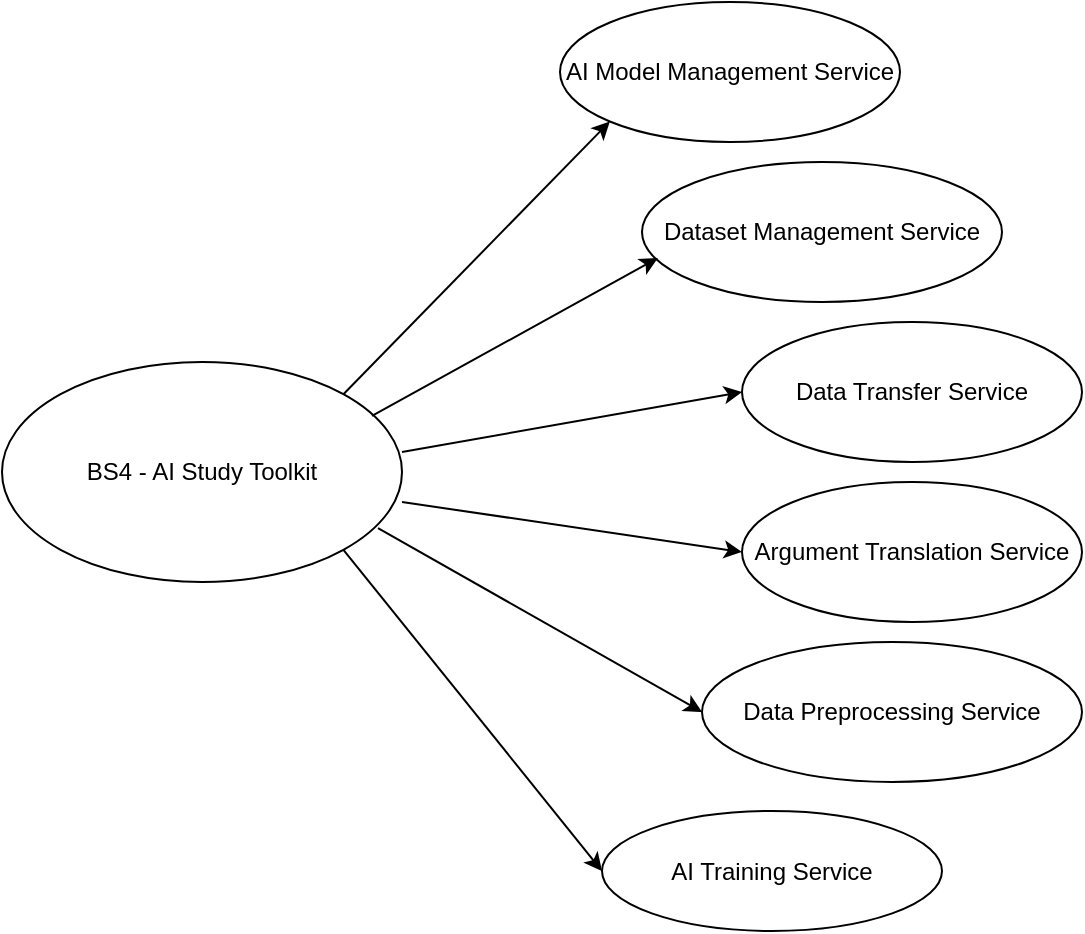 <mxfile version="20.4.0" type="github" pages="8">
  <diagram id="ZM9gZgmKnqBvIaOfygT9" name="第 1 页">
    <mxGraphModel dx="1554" dy="841" grid="1" gridSize="10" guides="1" tooltips="1" connect="1" arrows="1" fold="1" page="1" pageScale="1" pageWidth="827" pageHeight="1169" math="0" shadow="0">
      <root>
        <mxCell id="0" />
        <mxCell id="1" parent="0" />
        <mxCell id="tBWshUBjJdXFIDpicXeC-1" value="BS4 - AI Study Toolkit" style="ellipse;whiteSpace=wrap;html=1;" parent="1" vertex="1">
          <mxGeometry x="50" y="330" width="200" height="110" as="geometry" />
        </mxCell>
        <mxCell id="tBWshUBjJdXFIDpicXeC-2" value="" style="endArrow=classic;html=1;rounded=0;entryX=0;entryY=1;entryDx=0;entryDy=0;exitX=1;exitY=0;exitDx=0;exitDy=0;" parent="1" source="tBWshUBjJdXFIDpicXeC-1" target="tBWshUBjJdXFIDpicXeC-3" edge="1">
          <mxGeometry width="50" height="50" relative="1" as="geometry">
            <mxPoint x="210" y="350" as="sourcePoint" />
            <mxPoint x="350" y="260" as="targetPoint" />
          </mxGeometry>
        </mxCell>
        <mxCell id="tBWshUBjJdXFIDpicXeC-3" value="AI Model Management Service" style="ellipse;whiteSpace=wrap;html=1;" parent="1" vertex="1">
          <mxGeometry x="329" y="150" width="170" height="70" as="geometry" />
        </mxCell>
        <mxCell id="tBWshUBjJdXFIDpicXeC-4" value="Dataset Management Service" style="ellipse;whiteSpace=wrap;html=1;" parent="1" vertex="1">
          <mxGeometry x="370" y="230" width="180" height="70" as="geometry" />
        </mxCell>
        <mxCell id="tBWshUBjJdXFIDpicXeC-5" value="" style="endArrow=classic;html=1;rounded=0;entryX=0.044;entryY=0.686;entryDx=0;entryDy=0;exitX=0.925;exitY=0.245;exitDx=0;exitDy=0;exitPerimeter=0;entryPerimeter=0;" parent="1" source="tBWshUBjJdXFIDpicXeC-1" target="tBWshUBjJdXFIDpicXeC-4" edge="1">
          <mxGeometry width="50" height="50" relative="1" as="geometry">
            <mxPoint x="250" y="370" as="sourcePoint" />
            <mxPoint x="300" y="320" as="targetPoint" />
          </mxGeometry>
        </mxCell>
        <mxCell id="tBWshUBjJdXFIDpicXeC-6" value="Data Transfer Service" style="ellipse;whiteSpace=wrap;html=1;" parent="1" vertex="1">
          <mxGeometry x="420" y="310" width="170" height="70" as="geometry" />
        </mxCell>
        <mxCell id="tBWshUBjJdXFIDpicXeC-7" value="" style="endArrow=classic;html=1;rounded=0;entryX=0;entryY=0.5;entryDx=0;entryDy=0;" parent="1" target="tBWshUBjJdXFIDpicXeC-6" edge="1">
          <mxGeometry width="50" height="50" relative="1" as="geometry">
            <mxPoint x="250" y="375" as="sourcePoint" />
            <mxPoint x="340" y="280" as="targetPoint" />
          </mxGeometry>
        </mxCell>
        <mxCell id="tBWshUBjJdXFIDpicXeC-8" value="AI Training Service" style="ellipse;whiteSpace=wrap;html=1;" parent="1" vertex="1">
          <mxGeometry x="350" y="554.5" width="170" height="60" as="geometry" />
        </mxCell>
        <mxCell id="tBWshUBjJdXFIDpicXeC-9" value="" style="endArrow=classic;html=1;rounded=0;entryX=0;entryY=0.5;entryDx=0;entryDy=0;exitX=1;exitY=1;exitDx=0;exitDy=0;" parent="1" source="tBWshUBjJdXFIDpicXeC-1" target="tBWshUBjJdXFIDpicXeC-8" edge="1">
          <mxGeometry width="50" height="50" relative="1" as="geometry">
            <mxPoint x="240" y="410" as="sourcePoint" />
            <mxPoint x="380" y="380" as="targetPoint" />
          </mxGeometry>
        </mxCell>
        <mxCell id="tBWshUBjJdXFIDpicXeC-10" value="Data Preprocessing Service" style="ellipse;whiteSpace=wrap;html=1;" parent="1" vertex="1">
          <mxGeometry x="400" y="470" width="190" height="70" as="geometry" />
        </mxCell>
        <mxCell id="tBWshUBjJdXFIDpicXeC-11" value="" style="endArrow=classic;html=1;rounded=0;entryX=0;entryY=0.5;entryDx=0;entryDy=0;exitX=0.94;exitY=0.755;exitDx=0;exitDy=0;exitPerimeter=0;" parent="1" source="tBWshUBjJdXFIDpicXeC-1" target="tBWshUBjJdXFIDpicXeC-10" edge="1">
          <mxGeometry width="50" height="50" relative="1" as="geometry">
            <mxPoint x="250" y="390" as="sourcePoint" />
            <mxPoint x="390" y="360" as="targetPoint" />
          </mxGeometry>
        </mxCell>
        <mxCell id="tBWshUBjJdXFIDpicXeC-12" value="Argument Translation Service" style="ellipse;whiteSpace=wrap;html=1;" parent="1" vertex="1">
          <mxGeometry x="420" y="390" width="170" height="70" as="geometry" />
        </mxCell>
        <mxCell id="tBWshUBjJdXFIDpicXeC-13" value="" style="endArrow=classic;html=1;rounded=0;entryX=0;entryY=0.5;entryDx=0;entryDy=0;" parent="1" target="tBWshUBjJdXFIDpicXeC-12" edge="1">
          <mxGeometry width="50" height="50" relative="1" as="geometry">
            <mxPoint x="250" y="400" as="sourcePoint" />
            <mxPoint x="420" y="350" as="targetPoint" />
          </mxGeometry>
        </mxCell>
      </root>
    </mxGraphModel>
  </diagram>
  <diagram id="gby-gCS33DHgH4i-OSZS" name="第 2 页">
    <mxGraphModel dx="1554" dy="841" grid="1" gridSize="10" guides="1" tooltips="1" connect="1" arrows="1" fold="1" page="1" pageScale="1" pageWidth="1169" pageHeight="827" math="0" shadow="0">
      <root>
        <mxCell id="0" />
        <mxCell id="1" parent="0" />
        <mxCell id="F8Q_YgWVzUoTLWM0E3XX-31" value="" style="group;fontSize=15;" parent="1" vertex="1" connectable="0">
          <mxGeometry x="70" y="20" width="500" height="600" as="geometry" />
        </mxCell>
        <mxCell id="F8Q_YgWVzUoTLWM0E3XX-1" value="" style="ellipse;html=1;shape=startState;fillColor=#000000;strokeColor=#FFFFFF;fontSize=15;" parent="F8Q_YgWVzUoTLWM0E3XX-31" vertex="1">
          <mxGeometry x="249.107" width="26.786" height="27.692" as="geometry" />
        </mxCell>
        <mxCell id="F8Q_YgWVzUoTLWM0E3XX-2" value="" style="edgeStyle=orthogonalEdgeStyle;html=1;verticalAlign=bottom;endArrow=open;endSize=8;rounded=0;fontSize=15;" parent="F8Q_YgWVzUoTLWM0E3XX-31" source="F8Q_YgWVzUoTLWM0E3XX-1" edge="1">
          <mxGeometry relative="1" as="geometry">
            <mxPoint x="262.5" y="83.077" as="targetPoint" />
          </mxGeometry>
        </mxCell>
        <mxCell id="F8Q_YgWVzUoTLWM0E3XX-4" value="" style="rhombus;whiteSpace=wrap;html=1;fontSize=15;" parent="F8Q_YgWVzUoTLWM0E3XX-31" vertex="1">
          <mxGeometry x="226.786" y="83.077" width="71.429" height="36.923" as="geometry" />
        </mxCell>
        <mxCell id="F8Q_YgWVzUoTLWM0E3XX-5" value="no" style="edgeStyle=orthogonalEdgeStyle;html=1;align=left;verticalAlign=bottom;endArrow=open;endSize=8;rounded=0;exitX=0.5;exitY=1;exitDx=0;exitDy=0;fontSize=15;" parent="F8Q_YgWVzUoTLWM0E3XX-31" source="F8Q_YgWVzUoTLWM0E3XX-4" edge="1">
          <mxGeometry x="-0.733" y="16" relative="1" as="geometry">
            <mxPoint x="262.5" y="258.462" as="targetPoint" />
            <mxPoint as="offset" />
          </mxGeometry>
        </mxCell>
        <mxCell id="F8Q_YgWVzUoTLWM0E3XX-6" value="yes" style="edgeStyle=orthogonalEdgeStyle;html=1;align=left;verticalAlign=top;endArrow=open;endSize=8;rounded=0;exitX=0;exitY=0.5;exitDx=0;exitDy=0;fontSize=15;" parent="F8Q_YgWVzUoTLWM0E3XX-31" source="F8Q_YgWVzUoTLWM0E3XX-4" edge="1">
          <mxGeometry x="-0.667" y="-30" relative="1" as="geometry">
            <mxPoint x="160.714" y="156.923" as="targetPoint" />
            <mxPoint as="offset" />
          </mxGeometry>
        </mxCell>
        <mxCell id="F8Q_YgWVzUoTLWM0E3XX-7" value="Does the user need a new model?" style="text;align=center;fontStyle=1;verticalAlign=middle;spacingLeft=3;spacingRight=3;strokeColor=none;rotatable=0;points=[[0,0.5],[1,0.5]];portConstraint=eastwest;fontSize=15;" parent="F8Q_YgWVzUoTLWM0E3XX-31" vertex="1">
          <mxGeometry x="334.821" y="55.385" width="71.429" height="36.923" as="geometry" />
        </mxCell>
        <mxCell id="F8Q_YgWVzUoTLWM0E3XX-8" value="Load the model" style="rounded=1;whiteSpace=wrap;html=1;strokeColor=#000000;fillColor=#FFFFFF;fontSize=15;" parent="F8Q_YgWVzUoTLWM0E3XX-31" vertex="1">
          <mxGeometry x="219.643" y="341.538" width="85.714" height="46.154" as="geometry" />
        </mxCell>
        <mxCell id="F8Q_YgWVzUoTLWM0E3XX-10" value="&lt;b style=&quot;font-size: 15px;&quot;&gt;Model&lt;br style=&quot;font-size: 15px;&quot;&gt;Browsing&lt;br style=&quot;font-size: 15px;&quot;&gt;Service&lt;/b&gt;" style="rounded=0;whiteSpace=wrap;html=1;shadow=0;strokeColor=none;fillColor=#CCCCCC;align=left;fontSize=15;" parent="F8Q_YgWVzUoTLWM0E3XX-31" vertex="1">
          <mxGeometry y="156.923" width="214.286" height="73.846" as="geometry" />
        </mxCell>
        <mxCell id="F8Q_YgWVzUoTLWM0E3XX-9" value="Browse the shared models and choose one to work on" style="rounded=1;whiteSpace=wrap;html=1;strokeColor=#000000;fillColor=#FFFFFF;shadow=0;fontSize=15;" parent="F8Q_YgWVzUoTLWM0E3XX-31" vertex="1">
          <mxGeometry x="75" y="166.154" width="133.929" height="55.385" as="geometry" />
        </mxCell>
        <mxCell id="F8Q_YgWVzUoTLWM0E3XX-14" value="" style="rhombus;whiteSpace=wrap;html=1;fontSize=15;" parent="F8Q_YgWVzUoTLWM0E3XX-31" vertex="1">
          <mxGeometry x="226.786" y="258.462" width="71.429" height="36.923" as="geometry" />
        </mxCell>
        <mxCell id="F8Q_YgWVzUoTLWM0E3XX-15" value="" style="edgeStyle=orthogonalEdgeStyle;html=1;align=left;verticalAlign=top;endArrow=open;endSize=8;rounded=0;exitX=0.75;exitY=1;exitDx=0;exitDy=0;entryX=0;entryY=0.5;entryDx=0;entryDy=0;fontSize=15;" parent="F8Q_YgWVzUoTLWM0E3XX-31" source="F8Q_YgWVzUoTLWM0E3XX-10" target="F8Q_YgWVzUoTLWM0E3XX-14" edge="1">
          <mxGeometry x="-0.667" y="-30" relative="1" as="geometry">
            <mxPoint x="187.5" y="360" as="targetPoint" />
            <mxPoint x="175" y="276.923" as="sourcePoint" />
            <Array as="points">
              <mxPoint x="160.714" y="276.923" />
            </Array>
            <mxPoint as="offset" />
          </mxGeometry>
        </mxCell>
        <mxCell id="F8Q_YgWVzUoTLWM0E3XX-16" value="" style="edgeStyle=orthogonalEdgeStyle;html=1;align=left;verticalAlign=top;endArrow=open;endSize=8;rounded=0;exitX=0.5;exitY=1;exitDx=0;exitDy=0;entryX=0.5;entryY=0;entryDx=0;entryDy=0;fontSize=15;" parent="F8Q_YgWVzUoTLWM0E3XX-31" source="F8Q_YgWVzUoTLWM0E3XX-14" target="F8Q_YgWVzUoTLWM0E3XX-8" edge="1">
          <mxGeometry x="-0.667" y="-30" relative="1" as="geometry">
            <mxPoint x="348.214" y="323.077" as="targetPoint" />
            <mxPoint x="262.5" y="323.077" as="sourcePoint" />
            <Array as="points" />
            <mxPoint as="offset" />
          </mxGeometry>
        </mxCell>
        <mxCell id="F8Q_YgWVzUoTLWM0E3XX-17" value="Does the user want to upload data?" style="text;align=center;fontStyle=1;verticalAlign=middle;spacingLeft=3;spacingRight=3;strokeColor=none;rotatable=0;points=[[0,0.5],[1,0.5]];portConstraint=eastwest;fontSize=15;" parent="F8Q_YgWVzUoTLWM0E3XX-31" vertex="1">
          <mxGeometry x="343.75" y="406.154" width="62.5" height="36.923" as="geometry" />
        </mxCell>
        <mxCell id="F8Q_YgWVzUoTLWM0E3XX-18" value="" style="rhombus;whiteSpace=wrap;html=1;fontSize=15;" parent="F8Q_YgWVzUoTLWM0E3XX-31" vertex="1">
          <mxGeometry x="226.786" y="438.462" width="71.429" height="36.923" as="geometry" />
        </mxCell>
        <mxCell id="F8Q_YgWVzUoTLWM0E3XX-23" value="" style="edgeStyle=orthogonalEdgeStyle;html=1;align=left;verticalAlign=top;endArrow=open;endSize=8;rounded=0;entryX=0.5;entryY=0;entryDx=0;entryDy=0;fontSize=15;" parent="F8Q_YgWVzUoTLWM0E3XX-31" target="F8Q_YgWVzUoTLWM0E3XX-18" edge="1">
          <mxGeometry x="-0.667" y="-30" relative="1" as="geometry">
            <mxPoint x="262.5" y="498.462" as="targetPoint" />
            <mxPoint x="262.5" y="387.692" as="sourcePoint" />
            <Array as="points" />
            <mxPoint as="offset" />
          </mxGeometry>
        </mxCell>
        <mxCell id="F8Q_YgWVzUoTLWM0E3XX-24" value="yes" style="edgeStyle=orthogonalEdgeStyle;html=1;align=left;verticalAlign=top;endArrow=open;endSize=8;rounded=0;exitX=0;exitY=0.5;exitDx=0;exitDy=0;fontSize=15;" parent="F8Q_YgWVzUoTLWM0E3XX-31" source="F8Q_YgWVzUoTLWM0E3XX-18" edge="1">
          <mxGeometry x="-0.567" relative="1" as="geometry">
            <mxPoint x="153.571" y="526.154" as="targetPoint" />
            <mxPoint x="219.643" y="461.538" as="sourcePoint" />
            <mxPoint as="offset" />
          </mxGeometry>
        </mxCell>
        <mxCell id="F8Q_YgWVzUoTLWM0E3XX-26" value="no" style="edgeStyle=orthogonalEdgeStyle;html=1;align=left;verticalAlign=top;endArrow=open;endSize=8;rounded=0;exitX=1;exitY=0.5;exitDx=0;exitDy=0;fontSize=15;" parent="F8Q_YgWVzUoTLWM0E3XX-31" source="F8Q_YgWVzUoTLWM0E3XX-18" edge="1">
          <mxGeometry x="-0.92" y="-5" relative="1" as="geometry">
            <mxPoint x="366.071" y="526.154" as="targetPoint" />
            <mxPoint x="421.429" y="466.154" as="sourcePoint" />
            <Array as="points">
              <mxPoint x="366.071" y="456.923" />
            </Array>
            <mxPoint as="offset" />
          </mxGeometry>
        </mxCell>
        <mxCell id="F8Q_YgWVzUoTLWM0E3XX-27" value="&lt;b style=&quot;font-size: 15px;&quot;&gt;Data &lt;br style=&quot;font-size: 15px;&quot;&gt;Uploading&lt;br style=&quot;font-size: 15px;&quot;&gt;Service&lt;/b&gt;" style="rounded=0;whiteSpace=wrap;html=1;shadow=0;strokeColor=none;fillColor=#CCCCCC;align=left;fontSize=15;" parent="F8Q_YgWVzUoTLWM0E3XX-31" vertex="1">
          <mxGeometry x="26.786" y="526.154" width="214.286" height="73.846" as="geometry" />
        </mxCell>
        <mxCell id="F8Q_YgWVzUoTLWM0E3XX-28" value="Upload the data" style="rounded=1;whiteSpace=wrap;html=1;strokeColor=#000000;fillColor=#FFFFFF;shadow=0;fontSize=15;" parent="F8Q_YgWVzUoTLWM0E3XX-31" vertex="1">
          <mxGeometry x="98.214" y="535.385" width="133.929" height="55.385" as="geometry" />
        </mxCell>
        <mxCell id="F8Q_YgWVzUoTLWM0E3XX-29" value="&lt;b style=&quot;font-size: 15px;&quot;&gt;Data &lt;br style=&quot;font-size: 15px;&quot;&gt;Browsing&lt;br style=&quot;font-size: 15px;&quot;&gt;Service&lt;/b&gt;" style="rounded=0;whiteSpace=wrap;html=1;shadow=0;strokeColor=none;fillColor=#CCCCCC;align=right;fontSize=15;" parent="F8Q_YgWVzUoTLWM0E3XX-31" vertex="1">
          <mxGeometry x="285.714" y="526.154" width="214.286" height="73.846" as="geometry" />
        </mxCell>
        <mxCell id="F8Q_YgWVzUoTLWM0E3XX-30" value="Browse the shared data and choose a data set" style="rounded=1;whiteSpace=wrap;html=1;strokeColor=#000000;fillColor=#FFFFFF;shadow=0;fontSize=15;" parent="F8Q_YgWVzUoTLWM0E3XX-31" vertex="1">
          <mxGeometry x="294.643" y="535.385" width="133.929" height="55.385" as="geometry" />
        </mxCell>
        <mxCell id="F8Q_YgWVzUoTLWM0E3XX-32" value="&lt;b style=&quot;font-size: 15px;&quot;&gt;Data &lt;br style=&quot;font-size: 15px;&quot;&gt;Preprocessing&lt;br style=&quot;font-size: 15px;&quot;&gt;Service&lt;/b&gt;" style="rounded=0;whiteSpace=wrap;html=1;shadow=0;strokeColor=none;fillColor=#CCCCCC;align=left;fontSize=15;" parent="1" vertex="1">
          <mxGeometry x="96.786" y="660.004" width="214.286" height="73.846" as="geometry" />
        </mxCell>
        <mxCell id="F8Q_YgWVzUoTLWM0E3XX-33" value="Preprocess the data" style="rounded=1;whiteSpace=wrap;html=1;strokeColor=#000000;fillColor=#FFFFFF;shadow=0;fontSize=15;" parent="1" vertex="1">
          <mxGeometry x="190" y="669.23" width="112.14" height="55.38" as="geometry" />
        </mxCell>
        <mxCell id="F8Q_YgWVzUoTLWM0E3XX-35" value="" style="edgeStyle=orthogonalEdgeStyle;html=1;align=left;verticalAlign=top;endArrow=open;endSize=8;rounded=0;fontSize=15;" parent="1" edge="1">
          <mxGeometry x="-0.667" y="-30" relative="1" as="geometry">
            <mxPoint x="225" y="660" as="targetPoint" />
            <mxPoint x="225" y="620" as="sourcePoint" />
            <Array as="points" />
            <mxPoint as="offset" />
          </mxGeometry>
        </mxCell>
        <mxCell id="F8Q_YgWVzUoTLWM0E3XX-36" value="" style="rhombus;whiteSpace=wrap;html=1;fontSize=15;" parent="1" vertex="1">
          <mxGeometry x="302.136" y="750.002" width="71.429" height="36.923" as="geometry" />
        </mxCell>
        <mxCell id="F8Q_YgWVzUoTLWM0E3XX-37" value="" style="edgeStyle=orthogonalEdgeStyle;html=1;align=left;verticalAlign=top;endArrow=open;endSize=8;rounded=0;entryX=1;entryY=0.5;entryDx=0;entryDy=0;fontSize=15;" parent="1" target="F8Q_YgWVzUoTLWM0E3XX-36" edge="1">
          <mxGeometry x="-0.667" y="-30" relative="1" as="geometry">
            <mxPoint x="370" y="730" as="targetPoint" />
            <mxPoint x="440" y="620" as="sourcePoint" />
            <Array as="points">
              <mxPoint x="440" y="769" />
            </Array>
            <mxPoint as="offset" />
          </mxGeometry>
        </mxCell>
        <mxCell id="F8Q_YgWVzUoTLWM0E3XX-39" value="" style="edgeStyle=orthogonalEdgeStyle;html=1;align=left;verticalAlign=top;endArrow=open;endSize=8;rounded=0;exitX=0.75;exitY=1;exitDx=0;exitDy=0;entryX=0;entryY=0.5;entryDx=0;entryDy=0;fontSize=15;" parent="1" target="F8Q_YgWVzUoTLWM0E3XX-36" edge="1">
          <mxGeometry x="-0.667" y="-30" relative="1" as="geometry">
            <mxPoint x="293.086" y="781.153" as="targetPoint" />
            <mxPoint x="227.014" y="734.999" as="sourcePoint" />
            <Array as="points">
              <mxPoint x="227" y="768" />
            </Array>
            <mxPoint as="offset" />
          </mxGeometry>
        </mxCell>
        <mxCell id="F8Q_YgWVzUoTLWM0E3XX-40" value="" style="edgeStyle=orthogonalEdgeStyle;html=1;align=left;verticalAlign=bottom;endArrow=open;endSize=8;rounded=0;exitX=0.5;exitY=1;exitDx=0;exitDy=0;entryX=0.5;entryY=0;entryDx=0;entryDy=0;fontSize=15;" parent="1" source="F8Q_YgWVzUoTLWM0E3XX-36" target="F8Q_YgWVzUoTLWM0E3XX-42" edge="1">
          <mxGeometry x="-0.733" y="16" relative="1" as="geometry">
            <mxPoint x="760" y="70" as="targetPoint" />
            <mxPoint x="345.89" y="810" as="sourcePoint" />
            <Array as="points">
              <mxPoint x="338" y="830" />
              <mxPoint x="610" y="830" />
              <mxPoint x="610" y="30" />
              <mxPoint x="806" y="30" />
            </Array>
            <mxPoint as="offset" />
          </mxGeometry>
        </mxCell>
        <mxCell id="F8Q_YgWVzUoTLWM0E3XX-42" value="" style="rhombus;whiteSpace=wrap;html=1;fontSize=15;" parent="1" vertex="1">
          <mxGeometry x="769.996" y="70.002" width="71.429" height="36.923" as="geometry" />
        </mxCell>
        <mxCell id="F8Q_YgWVzUoTLWM0E3XX-43" value="Does the user want to &#xa;specify other arguments?" style="text;align=center;fontStyle=1;verticalAlign=middle;spacingLeft=3;spacingRight=3;strokeColor=none;rotatable=0;points=[[0,0.5],[1,0.5]];portConstraint=eastwest;fontSize=15;" parent="1" vertex="1">
          <mxGeometry x="870" y="40.004" width="62.5" height="36.923" as="geometry" />
        </mxCell>
        <mxCell id="F8Q_YgWVzUoTLWM0E3XX-44" value="no" style="edgeStyle=orthogonalEdgeStyle;html=1;align=left;verticalAlign=bottom;endArrow=open;endSize=8;rounded=0;exitX=0.5;exitY=1;exitDx=0;exitDy=0;entryX=0.5;entryY=0;entryDx=0;entryDy=0;fontSize=15;" parent="1" target="F8Q_YgWVzUoTLWM0E3XX-48" edge="1">
          <mxGeometry x="-0.812" y="-26" relative="1" as="geometry">
            <mxPoint x="806" y="245.462" as="targetPoint" />
            <mxPoint x="806" y="107" as="sourcePoint" />
            <mxPoint as="offset" />
          </mxGeometry>
        </mxCell>
        <mxCell id="F8Q_YgWVzUoTLWM0E3XX-45" value="yes" style="edgeStyle=orthogonalEdgeStyle;html=1;align=left;verticalAlign=top;endArrow=open;endSize=8;rounded=0;exitX=1;exitY=0.5;exitDx=0;exitDy=0;entryX=0.343;entryY=-0.047;entryDx=0;entryDy=0;entryPerimeter=0;fontSize=15;" parent="1" source="F8Q_YgWVzUoTLWM0E3XX-42" target="F8Q_YgWVzUoTLWM0E3XX-46" edge="1">
          <mxGeometry x="-0.908" y="8" relative="1" as="geometry">
            <mxPoint x="940.014" y="176.923" as="targetPoint" />
            <mxPoint x="1006.086" y="121.538" as="sourcePoint" />
            <mxPoint as="offset" />
          </mxGeometry>
        </mxCell>
        <mxCell id="F8Q_YgWVzUoTLWM0E3XX-46" value="&lt;b style=&quot;font-size: 15px;&quot;&gt;Argument&lt;br style=&quot;font-size: 15px;&quot;&gt;Translation&lt;br style=&quot;font-size: 15px;&quot;&gt;Service&lt;br style=&quot;font-size: 15px;&quot;&gt;&lt;/b&gt;" style="rounded=0;whiteSpace=wrap;html=1;shadow=0;strokeColor=none;fillColor=#CCCCCC;align=right;fontSize=15;" parent="1" vertex="1">
          <mxGeometry x="860" y="140" width="230" height="73.85" as="geometry" />
        </mxCell>
        <mxCell id="F8Q_YgWVzUoTLWM0E3XX-47" value="Translate the user specified argument to machine learning arguments" style="rounded=1;whiteSpace=wrap;html=1;strokeColor=#000000;fillColor=#FFFFFF;shadow=0;fontSize=15;" parent="1" vertex="1">
          <mxGeometry x="868.93" y="149.23" width="151.07" height="55.38" as="geometry" />
        </mxCell>
        <mxCell id="F8Q_YgWVzUoTLWM0E3XX-48" value="" style="rhombus;whiteSpace=wrap;html=1;fontSize=15;" parent="1" vertex="1">
          <mxGeometry x="769.996" y="250.002" width="71.429" height="36.923" as="geometry" />
        </mxCell>
        <mxCell id="F8Q_YgWVzUoTLWM0E3XX-50" value="" style="edgeStyle=orthogonalEdgeStyle;html=1;align=left;verticalAlign=top;endArrow=open;endSize=8;rounded=0;entryX=1;entryY=0.5;entryDx=0;entryDy=0;exitX=0.352;exitY=0.995;exitDx=0;exitDy=0;exitPerimeter=0;fontSize=15;" parent="1" source="F8Q_YgWVzUoTLWM0E3XX-46" target="F8Q_YgWVzUoTLWM0E3XX-48" edge="1">
          <mxGeometry x="-0.667" y="-30" relative="1" as="geometry">
            <mxPoint x="841" y="270" as="targetPoint" />
            <mxPoint x="940.44" y="250" as="sourcePoint" />
            <Array as="points">
              <mxPoint x="941" y="268" />
            </Array>
            <mxPoint as="offset" />
          </mxGeometry>
        </mxCell>
        <mxCell id="F8Q_YgWVzUoTLWM0E3XX-52" value="&lt;b style=&quot;font-size: 15px;&quot;&gt;AI&lt;br style=&quot;font-size: 15px;&quot;&gt;Training&lt;br style=&quot;font-size: 15px;&quot;&gt;Service&lt;br style=&quot;font-size: 15px;&quot;&gt;&lt;/b&gt;" style="rounded=0;whiteSpace=wrap;html=1;shadow=0;strokeColor=none;fillColor=#CCCCCC;align=right;fontSize=15;" parent="1" vertex="1">
          <mxGeometry x="720" y="360" width="220" height="73.85" as="geometry" />
        </mxCell>
        <mxCell id="F8Q_YgWVzUoTLWM0E3XX-53" value="Train the AI mode" style="rounded=1;whiteSpace=wrap;html=1;strokeColor=#000000;fillColor=#FFFFFF;shadow=0;fontSize=15;" parent="1" vertex="1">
          <mxGeometry x="728.93" y="369.23" width="151.07" height="55.38" as="geometry" />
        </mxCell>
        <mxCell id="F8Q_YgWVzUoTLWM0E3XX-54" value="" style="edgeStyle=orthogonalEdgeStyle;html=1;align=left;verticalAlign=bottom;endArrow=open;endSize=8;rounded=0;exitX=0.5;exitY=1;exitDx=0;exitDy=0;entryX=0.386;entryY=-0.02;entryDx=0;entryDy=0;entryPerimeter=0;fontSize=15;" parent="1" source="F8Q_YgWVzUoTLWM0E3XX-48" target="F8Q_YgWVzUoTLWM0E3XX-52" edge="1">
          <mxGeometry x="-0.812" y="-26" relative="1" as="geometry">
            <mxPoint x="1029.71" y="573.002" as="targetPoint" />
            <mxPoint x="1030" y="390" as="sourcePoint" />
            <mxPoint as="offset" />
          </mxGeometry>
        </mxCell>
        <mxCell id="F8Q_YgWVzUoTLWM0E3XX-55" value="" style="rhombus;whiteSpace=wrap;html=1;fontSize=15;" parent="1" vertex="1">
          <mxGeometry x="768.746" y="500.002" width="71.429" height="36.923" as="geometry" />
        </mxCell>
        <mxCell id="F8Q_YgWVzUoTLWM0E3XX-57" value="" style="edgeStyle=orthogonalEdgeStyle;html=1;align=left;verticalAlign=top;endArrow=open;endSize=8;rounded=0;fontSize=15;" parent="1" edge="1">
          <mxGeometry x="-0.667" y="-30" relative="1" as="geometry">
            <mxPoint x="805.21" y="501.85" as="targetPoint" />
            <mxPoint x="805.65" y="433.85" as="sourcePoint" />
            <Array as="points">
              <mxPoint x="805.21" y="461.85" />
              <mxPoint x="805.21" y="461.85" />
            </Array>
            <mxPoint as="offset" />
          </mxGeometry>
        </mxCell>
        <mxCell id="F8Q_YgWVzUoTLWM0E3XX-58" value="Does the user want to share the model?" style="text;align=center;fontStyle=1;verticalAlign=middle;spacingLeft=3;spacingRight=3;strokeColor=none;rotatable=0;points=[[0,0.5],[1,0.5]];portConstraint=eastwest;fontSize=15;" parent="1" vertex="1">
          <mxGeometry x="923.21" y="470.004" width="62.5" height="36.923" as="geometry" />
        </mxCell>
        <mxCell id="F8Q_YgWVzUoTLWM0E3XX-59" value="" style="rhombus;whiteSpace=wrap;html=1;fontSize=15;" parent="1" vertex="1">
          <mxGeometry x="768.746" y="660.002" width="71.429" height="36.923" as="geometry" />
        </mxCell>
        <mxCell id="F8Q_YgWVzUoTLWM0E3XX-60" value="no" style="edgeStyle=orthogonalEdgeStyle;html=1;align=left;verticalAlign=bottom;endArrow=open;endSize=8;rounded=0;exitX=0.5;exitY=1;exitDx=0;exitDy=0;entryX=0.5;entryY=0;entryDx=0;entryDy=0;fontSize=15;" parent="1" source="F8Q_YgWVzUoTLWM0E3XX-55" target="F8Q_YgWVzUoTLWM0E3XX-59" edge="1">
          <mxGeometry x="-0.51" y="-26" relative="1" as="geometry">
            <mxPoint x="806" y="630" as="targetPoint" />
            <mxPoint x="760" y="590" as="sourcePoint" />
            <Array as="points">
              <mxPoint x="805" y="599" />
              <mxPoint x="804" y="620" />
            </Array>
            <mxPoint as="offset" />
          </mxGeometry>
        </mxCell>
        <mxCell id="F8Q_YgWVzUoTLWM0E3XX-61" value="Share the model" style="rounded=1;whiteSpace=wrap;html=1;strokeColor=#000000;fillColor=#FFFFFF;fontSize=15;" parent="1" vertex="1">
          <mxGeometry x="890" y="580" width="95.71" height="46.15" as="geometry" />
        </mxCell>
        <mxCell id="F8Q_YgWVzUoTLWM0E3XX-62" value="yes" style="edgeStyle=orthogonalEdgeStyle;html=1;align=left;verticalAlign=top;endArrow=open;endSize=8;rounded=0;exitX=1;exitY=0.5;exitDx=0;exitDy=0;entryX=0.5;entryY=0;entryDx=0;entryDy=0;fontSize=15;" parent="1" source="F8Q_YgWVzUoTLWM0E3XX-55" target="F8Q_YgWVzUoTLWM0E3XX-61" edge="1">
          <mxGeometry x="-0.977" relative="1" as="geometry">
            <mxPoint x="929.971" y="659.254" as="targetPoint" />
            <mxPoint x="910" y="580" as="sourcePoint" />
            <Array as="points">
              <mxPoint x="938" y="519" />
            </Array>
            <mxPoint as="offset" />
          </mxGeometry>
        </mxCell>
        <mxCell id="F8Q_YgWVzUoTLWM0E3XX-63" value="" style="edgeStyle=orthogonalEdgeStyle;html=1;align=left;verticalAlign=top;endArrow=open;endSize=8;rounded=0;fontSize=15;" parent="1" edge="1">
          <mxGeometry x="-0.667" y="-30" relative="1" as="geometry">
            <mxPoint x="841" y="680" as="targetPoint" />
            <mxPoint x="938" y="630" as="sourcePoint" />
            <Array as="points">
              <mxPoint x="938" y="680" />
              <mxPoint x="841" y="680" />
            </Array>
            <mxPoint as="offset" />
          </mxGeometry>
        </mxCell>
        <mxCell id="F8Q_YgWVzUoTLWM0E3XX-65" value="" style="edgeStyle=orthogonalEdgeStyle;html=1;align=left;verticalAlign=top;endArrow=open;endSize=8;rounded=0;exitX=0.5;exitY=1;exitDx=0;exitDy=0;entryX=0.5;entryY=0;entryDx=0;entryDy=0;fontSize=15;" parent="1" source="F8Q_YgWVzUoTLWM0E3XX-59" target="F8Q_YgWVzUoTLWM0E3XX-66" edge="1">
          <mxGeometry x="-0.667" y="-30" relative="1" as="geometry">
            <mxPoint x="790" y="770" as="targetPoint" />
            <mxPoint x="816.44" y="482" as="sourcePoint" />
            <Array as="points">
              <mxPoint x="805" y="770" />
              <mxPoint x="804" y="780" />
            </Array>
            <mxPoint as="offset" />
          </mxGeometry>
        </mxCell>
        <mxCell id="F8Q_YgWVzUoTLWM0E3XX-66" value="" style="ellipse;html=1;shape=endState;fillColor=#000000;strokeColor=#ff0000;shadow=0;fontSize=15;" parent="1" vertex="1">
          <mxGeometry x="789.46" y="770" width="30" height="30" as="geometry" />
        </mxCell>
      </root>
    </mxGraphModel>
  </diagram>
  <diagram id="9qN_0NGPByzpBwy45GEZ" name="第 3 页">
    <mxGraphModel dx="1554" dy="841" grid="1" gridSize="10" guides="1" tooltips="1" connect="1" arrows="1" fold="1" page="1" pageScale="1" pageWidth="1169" pageHeight="827" math="0" shadow="0">
      <root>
        <mxCell id="0" />
        <mxCell id="1" parent="0" />
        <mxCell id="7DTtcrkK7o2N1LtYchS--1" value="Healthcare Service Provider" style="rounded=0;whiteSpace=wrap;html=1;shadow=0;strokeColor=#000000;fontSize=15;fillColor=#CCCCCC;" parent="1" vertex="1">
          <mxGeometry x="350" y="284" width="220" height="80" as="geometry" />
        </mxCell>
        <mxCell id="7DTtcrkK7o2N1LtYchS--2" value="Medical Researchers" style="rounded=0;whiteSpace=wrap;html=1;shadow=0;strokeColor=#000000;fontSize=15;fillColor=none;" parent="1" vertex="1">
          <mxGeometry x="730" y="170" width="220" height="80" as="geometry" />
        </mxCell>
        <mxCell id="7DTtcrkK7o2N1LtYchS--3" value="Patients" style="rounded=0;whiteSpace=wrap;html=1;shadow=0;strokeColor=#000000;fontSize=15;fillColor=none;" parent="1" vertex="1">
          <mxGeometry x="730" y="414" width="220" height="80" as="geometry" />
        </mxCell>
        <mxCell id="7DTtcrkK7o2N1LtYchS--4" value="" style="endArrow=classic;html=1;rounded=0;fontSize=15;" parent="1" edge="1">
          <mxGeometry width="50" height="50" relative="1" as="geometry">
            <mxPoint x="70" y="260" as="sourcePoint" />
            <mxPoint x="140" y="260" as="targetPoint" />
          </mxGeometry>
        </mxCell>
        <mxCell id="7DTtcrkK7o2N1LtYchS--5" value="" style="rounded=0;whiteSpace=wrap;html=1;shadow=0;strokeColor=#000000;fontSize=15;fillColor=#CCCCCC;" parent="1" vertex="1">
          <mxGeometry x="70" y="301" width="70" height="30" as="geometry" />
        </mxCell>
        <mxCell id="7DTtcrkK7o2N1LtYchS--7" value="" style="rounded=0;whiteSpace=wrap;html=1;shadow=0;strokeColor=#000000;fontSize=15;fillColor=none;" parent="1" vertex="1">
          <mxGeometry x="70" y="365" width="70" height="30" as="geometry" />
        </mxCell>
        <mxCell id="7DTtcrkK7o2N1LtYchS--8" value="Business interaction" style="text;html=1;strokeColor=none;fillColor=none;align=center;verticalAlign=middle;whiteSpace=wrap;rounded=0;shadow=0;fontSize=15;" parent="1" vertex="1">
          <mxGeometry x="160" y="240" width="140" height="40" as="geometry" />
        </mxCell>
        <mxCell id="7DTtcrkK7o2N1LtYchS--9" value="Stakeholder" style="text;html=1;strokeColor=none;fillColor=none;align=left;verticalAlign=middle;whiteSpace=wrap;rounded=0;shadow=0;fontSize=15;" parent="1" vertex="1">
          <mxGeometry x="160" y="296" width="140" height="40" as="geometry" />
        </mxCell>
        <mxCell id="7DTtcrkK7o2N1LtYchS--10" value="&lt;div style=&quot;&quot;&gt;&lt;span style=&quot;background-color: initial;&quot;&gt;End Users&lt;/span&gt;&lt;/div&gt;" style="text;html=1;strokeColor=none;fillColor=none;align=left;verticalAlign=middle;whiteSpace=wrap;rounded=0;shadow=0;fontSize=15;" parent="1" vertex="1">
          <mxGeometry x="160" y="360" width="140" height="40" as="geometry" />
        </mxCell>
        <mxCell id="7DTtcrkK7o2N1LtYchS--11" value="" style="endArrow=classic;html=1;rounded=0;fontSize=15;exitX=0.343;exitY=1.013;exitDx=0;exitDy=0;entryX=0;entryY=0.75;entryDx=0;entryDy=0;exitPerimeter=0;" parent="1" source="7DTtcrkK7o2N1LtYchS--1" target="7DTtcrkK7o2N1LtYchS--3" edge="1">
          <mxGeometry width="50" height="50" relative="1" as="geometry">
            <mxPoint x="500" y="550" as="sourcePoint" />
            <mxPoint x="460" y="490" as="targetPoint" />
            <Array as="points">
              <mxPoint x="426" y="473" />
            </Array>
          </mxGeometry>
        </mxCell>
        <mxCell id="7DTtcrkK7o2N1LtYchS--12" value="Provide IOT devices" style="edgeLabel;html=1;align=center;verticalAlign=middle;resizable=0;points=[];fontSize=15;" parent="7DTtcrkK7o2N1LtYchS--11" vertex="1" connectable="0">
          <mxGeometry x="-0.131" y="2" relative="1" as="geometry">
            <mxPoint x="34" y="2" as="offset" />
          </mxGeometry>
        </mxCell>
        <mxCell id="7DTtcrkK7o2N1LtYchS--13" value="Share data" style="endArrow=classic;html=1;rounded=0;fontSize=15;entryX=0.684;entryY=0.988;entryDx=0;entryDy=0;entryPerimeter=0;" parent="1" target="7DTtcrkK7o2N1LtYchS--1" edge="1">
          <mxGeometry width="50" height="50" relative="1" as="geometry">
            <mxPoint x="730" y="440" as="sourcePoint" />
            <mxPoint x="640" y="370" as="targetPoint" />
            <Array as="points">
              <mxPoint x="500" y="440" />
            </Array>
          </mxGeometry>
        </mxCell>
        <mxCell id="7DTtcrkK7o2N1LtYchS--14" value="Share AI model" style="endArrow=classic;html=1;rounded=0;fontSize=15;entryX=0.325;entryY=-0.012;entryDx=0;entryDy=0;entryPerimeter=0;exitX=0;exitY=0.25;exitDx=0;exitDy=0;" parent="1" source="7DTtcrkK7o2N1LtYchS--2" target="7DTtcrkK7o2N1LtYchS--1" edge="1">
          <mxGeometry width="50" height="50" relative="1" as="geometry">
            <mxPoint x="730" y="196.96" as="sourcePoint" />
            <mxPoint x="500.48" y="120.0" as="targetPoint" />
            <Array as="points">
              <mxPoint x="422" y="189" />
            </Array>
          </mxGeometry>
        </mxCell>
        <mxCell id="7DTtcrkK7o2N1LtYchS--16" value="" style="endArrow=classic;html=1;rounded=0;fontSize=15;exitX=0.68;exitY=0;exitDx=0;exitDy=0;entryX=0;entryY=0.75;entryDx=0;entryDy=0;exitPerimeter=0;" parent="1" source="7DTtcrkK7o2N1LtYchS--1" edge="1">
          <mxGeometry width="50" height="50" relative="1" as="geometry">
            <mxPoint x="425.46" y="110.0" as="sourcePoint" />
            <mxPoint x="730" y="218.96" as="targetPoint" />
            <Array as="points">
              <mxPoint x="500" y="219" />
            </Array>
          </mxGeometry>
        </mxCell>
        <mxCell id="7DTtcrkK7o2N1LtYchS--17" value="Provide training platform" style="edgeLabel;html=1;align=center;verticalAlign=middle;resizable=0;points=[];fontSize=15;" parent="7DTtcrkK7o2N1LtYchS--16" vertex="1" connectable="0">
          <mxGeometry x="-0.131" y="2" relative="1" as="geometry">
            <mxPoint x="34" y="2" as="offset" />
          </mxGeometry>
        </mxCell>
      </root>
    </mxGraphModel>
  </diagram>
  <diagram id="9Kr7ji00fp_O0lQ42lx-" name="第 4 页">
    <mxGraphModel dx="1554" dy="841" grid="1" gridSize="10" guides="1" tooltips="1" connect="1" arrows="1" fold="1" page="1" pageScale="1" pageWidth="1169" pageHeight="827" math="0" shadow="0">
      <root>
        <mxCell id="0" />
        <mxCell id="1" parent="0" />
        <mxCell id="lbOEgNx5j9_hdITmpDD1-1" value="Healthcare Service Provider" style="shape=umlActor;verticalLabelPosition=bottom;verticalAlign=top;html=1;outlineConnect=0;shadow=0;strokeColor=#000000;fontSize=15;fillColor=none;" parent="1" vertex="1">
          <mxGeometry x="1010" y="460" width="50" height="100" as="geometry" />
        </mxCell>
        <mxCell id="lbOEgNx5j9_hdITmpDD1-4" value="" style="endArrow=none;dashed=1;html=1;rounded=0;fontSize=15;exitX=1;exitY=0.5;exitDx=0;exitDy=0;entryX=0.54;entryY=0.36;entryDx=0;entryDy=0;entryPerimeter=0;" parent="1" source="uTHesHLLFEAxmCigzYdv-8" target="lbOEgNx5j9_hdITmpDD1-1" edge="1">
          <mxGeometry width="50" height="50" relative="1" as="geometry">
            <mxPoint x="200" y="510" as="sourcePoint" />
            <mxPoint x="480" y="540" as="targetPoint" />
          </mxGeometry>
        </mxCell>
        <mxCell id="uTHesHLLFEAxmCigzYdv-1" value="&lt;b&gt;BS4 - AI Study Toolkit&lt;/b&gt;" style="ellipse;whiteSpace=wrap;html=1;fillColor=#d5e8d4;strokeColor=#82b366;" parent="1" vertex="1">
          <mxGeometry x="220" y="205.5" width="200" height="110" as="geometry" />
        </mxCell>
        <mxCell id="uTHesHLLFEAxmCigzYdv-2" value="" style="endArrow=classic;html=1;rounded=0;entryX=0;entryY=1;entryDx=0;entryDy=0;exitX=1;exitY=0;exitDx=0;exitDy=0;" parent="1" source="uTHesHLLFEAxmCigzYdv-1" target="uTHesHLLFEAxmCigzYdv-3" edge="1">
          <mxGeometry width="50" height="50" relative="1" as="geometry">
            <mxPoint x="380" y="225.5" as="sourcePoint" />
            <mxPoint x="520" y="135.5" as="targetPoint" />
          </mxGeometry>
        </mxCell>
        <mxCell id="uTHesHLLFEAxmCigzYdv-3" value="Model Browsing Service" style="ellipse;whiteSpace=wrap;html=1;fillColor=#d5e8d4;strokeColor=#82b366;" parent="1" vertex="1">
          <mxGeometry x="540" y="20" width="170" height="70" as="geometry" />
        </mxCell>
        <mxCell id="uTHesHLLFEAxmCigzYdv-4" value="Data Browsing Service" style="ellipse;whiteSpace=wrap;html=1;fillColor=#d5e8d4;strokeColor=#82b366;" parent="1" vertex="1">
          <mxGeometry x="540" y="105.5" width="180" height="70" as="geometry" />
        </mxCell>
        <mxCell id="uTHesHLLFEAxmCigzYdv-5" value="" style="endArrow=classic;html=1;rounded=0;entryX=0.044;entryY=0.686;entryDx=0;entryDy=0;exitX=0.925;exitY=0.245;exitDx=0;exitDy=0;exitPerimeter=0;entryPerimeter=0;" parent="1" source="uTHesHLLFEAxmCigzYdv-1" target="uTHesHLLFEAxmCigzYdv-4" edge="1">
          <mxGeometry width="50" height="50" relative="1" as="geometry">
            <mxPoint x="420" y="245.5" as="sourcePoint" />
            <mxPoint x="470" y="195.5" as="targetPoint" />
          </mxGeometry>
        </mxCell>
        <mxCell id="uTHesHLLFEAxmCigzYdv-6" value="Data Uploading Service" style="ellipse;whiteSpace=wrap;html=1;fillColor=#d5e8d4;strokeColor=#82b366;" parent="1" vertex="1">
          <mxGeometry x="590" y="185.5" width="170" height="70" as="geometry" />
        </mxCell>
        <mxCell id="uTHesHLLFEAxmCigzYdv-7" value="" style="endArrow=classic;html=1;rounded=0;entryX=0;entryY=0.5;entryDx=0;entryDy=0;" parent="1" target="uTHesHLLFEAxmCigzYdv-6" edge="1">
          <mxGeometry width="50" height="50" relative="1" as="geometry">
            <mxPoint x="420" y="250.5" as="sourcePoint" />
            <mxPoint x="510" y="155.5" as="targetPoint" />
          </mxGeometry>
        </mxCell>
        <mxCell id="uTHesHLLFEAxmCigzYdv-8" value="AI Training Service" style="ellipse;whiteSpace=wrap;html=1;fillColor=#d5e8d4;strokeColor=#82b366;" parent="1" vertex="1">
          <mxGeometry x="520" y="430" width="170" height="60" as="geometry" />
        </mxCell>
        <mxCell id="uTHesHLLFEAxmCigzYdv-9" value="" style="endArrow=classic;html=1;rounded=0;entryX=0;entryY=0.5;entryDx=0;entryDy=0;exitX=1;exitY=1;exitDx=0;exitDy=0;" parent="1" source="uTHesHLLFEAxmCigzYdv-1" target="uTHesHLLFEAxmCigzYdv-8" edge="1">
          <mxGeometry width="50" height="50" relative="1" as="geometry">
            <mxPoint x="410" y="285.5" as="sourcePoint" />
            <mxPoint x="550" y="255.5" as="targetPoint" />
          </mxGeometry>
        </mxCell>
        <mxCell id="uTHesHLLFEAxmCigzYdv-10" value="Data Preprocessing Service" style="ellipse;whiteSpace=wrap;html=1;fillColor=#d5e8d4;strokeColor=#82b366;" parent="1" vertex="1">
          <mxGeometry x="550" y="344" width="190" height="70" as="geometry" />
        </mxCell>
        <mxCell id="uTHesHLLFEAxmCigzYdv-11" value="" style="endArrow=classic;html=1;rounded=0;entryX=0;entryY=0.5;entryDx=0;entryDy=0;exitX=0.94;exitY=0.755;exitDx=0;exitDy=0;exitPerimeter=0;" parent="1" source="uTHesHLLFEAxmCigzYdv-1" target="uTHesHLLFEAxmCigzYdv-10" edge="1">
          <mxGeometry width="50" height="50" relative="1" as="geometry">
            <mxPoint x="420" y="265.5" as="sourcePoint" />
            <mxPoint x="560" y="235.5" as="targetPoint" />
          </mxGeometry>
        </mxCell>
        <mxCell id="uTHesHLLFEAxmCigzYdv-12" value="Argument Translation Service" style="ellipse;whiteSpace=wrap;html=1;fillColor=#d5e8d4;strokeColor=#82b366;" parent="1" vertex="1">
          <mxGeometry x="590" y="265.5" width="170" height="70" as="geometry" />
        </mxCell>
        <mxCell id="uTHesHLLFEAxmCigzYdv-13" value="" style="endArrow=classic;html=1;rounded=0;entryX=0;entryY=0.5;entryDx=0;entryDy=0;" parent="1" target="uTHesHLLFEAxmCigzYdv-12" edge="1">
          <mxGeometry width="50" height="50" relative="1" as="geometry">
            <mxPoint x="420" y="275.5" as="sourcePoint" />
            <mxPoint x="590" y="225.5" as="targetPoint" />
          </mxGeometry>
        </mxCell>
        <mxCell id="uTHesHLLFEAxmCigzYdv-14" value="" style="endArrow=none;dashed=1;html=1;rounded=0;fontSize=15;exitX=1;exitY=0.5;exitDx=0;exitDy=0;" parent="1" source="uTHesHLLFEAxmCigzYdv-3" edge="1">
          <mxGeometry width="50" height="50" relative="1" as="geometry">
            <mxPoint x="822" y="330" as="sourcePoint" />
            <mxPoint x="1030" y="500" as="targetPoint" />
          </mxGeometry>
        </mxCell>
        <mxCell id="uTHesHLLFEAxmCigzYdv-15" value="" style="endArrow=none;dashed=1;html=1;rounded=0;fontSize=15;exitX=1;exitY=0.5;exitDx=0;exitDy=0;" parent="1" source="uTHesHLLFEAxmCigzYdv-4" target="lbOEgNx5j9_hdITmpDD1-1" edge="1">
          <mxGeometry width="50" height="50" relative="1" as="geometry">
            <mxPoint x="770" as="sourcePoint" />
            <mxPoint x="1090" y="445" as="targetPoint" />
          </mxGeometry>
        </mxCell>
        <mxCell id="uTHesHLLFEAxmCigzYdv-16" value="" style="endArrow=none;dashed=1;html=1;rounded=0;fontSize=15;exitX=1;exitY=0.5;exitDx=0;exitDy=0;" parent="1" source="uTHesHLLFEAxmCigzYdv-6" target="lbOEgNx5j9_hdITmpDD1-1" edge="1">
          <mxGeometry width="50" height="50" relative="1" as="geometry">
            <mxPoint x="710" y="170" as="sourcePoint" />
            <mxPoint x="1000" y="510.175" as="targetPoint" />
          </mxGeometry>
        </mxCell>
        <mxCell id="uTHesHLLFEAxmCigzYdv-17" value="" style="endArrow=none;dashed=1;html=1;rounded=0;fontSize=15;exitX=1;exitY=0.5;exitDx=0;exitDy=0;" parent="1" source="uTHesHLLFEAxmCigzYdv-12" target="lbOEgNx5j9_hdITmpDD1-1" edge="1">
          <mxGeometry width="50" height="50" relative="1" as="geometry">
            <mxPoint x="780" y="360" as="sourcePoint" />
            <mxPoint x="1030" y="623.182" as="targetPoint" />
          </mxGeometry>
        </mxCell>
        <mxCell id="uTHesHLLFEAxmCigzYdv-18" value="" style="endArrow=none;dashed=1;html=1;rounded=0;fontSize=15;exitX=1;exitY=0.5;exitDx=0;exitDy=0;" parent="1" source="uTHesHLLFEAxmCigzYdv-10" target="lbOEgNx5j9_hdITmpDD1-1" edge="1">
          <mxGeometry width="50" height="50" relative="1" as="geometry">
            <mxPoint x="770" y="380" as="sourcePoint" />
            <mxPoint x="1020" y="570.455" as="targetPoint" />
          </mxGeometry>
        </mxCell>
      </root>
    </mxGraphModel>
  </diagram>
  <diagram id="zIfH3fLIUiqQ1D6f8lUO" name="第 5 页">
    <mxGraphModel dx="1554" dy="841" grid="1" gridSize="10" guides="1" tooltips="1" connect="1" arrows="1" fold="1" page="1" pageScale="1" pageWidth="1169" pageHeight="827" math="0" shadow="0">
      <root>
        <mxCell id="0" />
        <mxCell id="1" parent="0" />
        <mxCell id="20-1iSpsmGO5zC-5rkQ9-1" value="" style="group" vertex="1" connectable="0" parent="1">
          <mxGeometry x="60" y="80" width="760" height="730" as="geometry" />
        </mxCell>
        <mxCell id="20-1iSpsmGO5zC-5rkQ9-2" value="" style="group" vertex="1" connectable="0" parent="20-1iSpsmGO5zC-5rkQ9-1">
          <mxGeometry width="760" height="730" as="geometry" />
        </mxCell>
        <mxCell id="jOlrG8AVt40wQeh_94mx-58" value="" style="verticalLabelPosition=bottom;verticalAlign=top;html=1;shape=mxgraph.basic.rect;fillColor2=none;strokeWidth=1;size=20;indent=5;" vertex="1" parent="20-1iSpsmGO5zC-5rkQ9-2">
          <mxGeometry y="182.5" width="760" height="182.5" as="geometry" />
        </mxCell>
        <mxCell id="jOlrG8AVt40wQeh_94mx-59" value="" style="verticalLabelPosition=bottom;verticalAlign=top;html=1;shape=mxgraph.basic.rect;fillColor2=none;strokeWidth=1;size=20;indent=5;" vertex="1" parent="20-1iSpsmGO5zC-5rkQ9-2">
          <mxGeometry y="365" width="760" height="182.5" as="geometry" />
        </mxCell>
        <mxCell id="jOlrG8AVt40wQeh_94mx-60" value="" style="verticalLabelPosition=bottom;verticalAlign=top;html=1;shape=mxgraph.basic.rect;fillColor2=none;strokeWidth=1;size=20;indent=5;" vertex="1" parent="20-1iSpsmGO5zC-5rkQ9-2">
          <mxGeometry y="547.5" width="760" height="182.5" as="geometry" />
        </mxCell>
        <mxCell id="jOlrG8AVt40wQeh_94mx-57" value="" style="verticalLabelPosition=bottom;verticalAlign=top;html=1;shape=mxgraph.basic.rect;fillColor2=none;strokeWidth=1;size=0;indent=5;" vertex="1" parent="20-1iSpsmGO5zC-5rkQ9-2">
          <mxGeometry width="760" height="182.5" as="geometry" />
        </mxCell>
        <mxCell id="jOlrG8AVt40wQeh_94mx-6" value="Data Transfer Service" style="ellipse;whiteSpace=wrap;html=1;" vertex="1" parent="20-1iSpsmGO5zC-5rkQ9-2">
          <mxGeometry x="520" y="603.75" width="170" height="70" as="geometry" />
        </mxCell>
        <mxCell id="jOlrG8AVt40wQeh_94mx-4" value="Dataset Management Service" style="ellipse;whiteSpace=wrap;html=1;" vertex="1" parent="20-1iSpsmGO5zC-5rkQ9-2">
          <mxGeometry x="90" y="430" width="180" height="70" as="geometry" />
        </mxCell>
        <mxCell id="jOlrG8AVt40wQeh_94mx-3" value="AI Model Management Service" style="ellipse;whiteSpace=wrap;html=1;" vertex="1" parent="20-1iSpsmGO5zC-5rkQ9-2">
          <mxGeometry x="310" y="430" width="170" height="70" as="geometry" />
        </mxCell>
        <mxCell id="jOlrG8AVt40wQeh_94mx-8" value="AI Training Service" style="ellipse;whiteSpace=wrap;html=1;" vertex="1" parent="20-1iSpsmGO5zC-5rkQ9-2">
          <mxGeometry x="440" y="250" width="170" height="70" as="geometry" />
        </mxCell>
        <mxCell id="jOlrG8AVt40wQeh_94mx-10" value="Data Preprocessing Service" style="ellipse;whiteSpace=wrap;html=1;" vertex="1" parent="20-1iSpsmGO5zC-5rkQ9-2">
          <mxGeometry x="190" y="250" width="190" height="70" as="geometry" />
        </mxCell>
        <mxCell id="jOlrG8AVt40wQeh_94mx-12" value="Argument Translation Service" style="ellipse;whiteSpace=wrap;html=1;" vertex="1" parent="20-1iSpsmGO5zC-5rkQ9-2">
          <mxGeometry x="10" y="250" width="170" height="70" as="geometry" />
        </mxCell>
        <mxCell id="20-1iSpsmGO5zC-5rkQ9-3" value="&lt;font style=&quot;font-size: 16px;&quot;&gt;Hybrid&lt;/font&gt;" style="text;html=1;strokeColor=none;fillColor=none;align=center;verticalAlign=middle;whiteSpace=wrap;rounded=0;fontStyle=1" vertex="1" parent="20-1iSpsmGO5zC-5rkQ9-2">
          <mxGeometry x="690" y="20" width="60" height="30" as="geometry" />
        </mxCell>
        <mxCell id="20-1iSpsmGO5zC-5rkQ9-4" value="&lt;font style=&quot;font-size: 16px;&quot;&gt;Task&lt;/font&gt;" style="text;html=1;strokeColor=none;fillColor=none;align=center;verticalAlign=middle;whiteSpace=wrap;rounded=0;fontStyle=1" vertex="1" parent="20-1iSpsmGO5zC-5rkQ9-2">
          <mxGeometry x="690" y="200" width="60" height="30" as="geometry" />
        </mxCell>
        <mxCell id="20-1iSpsmGO5zC-5rkQ9-5" value="&lt;font style=&quot;font-size: 16px;&quot;&gt;Entity&lt;/font&gt;" style="text;html=1;strokeColor=none;fillColor=none;align=center;verticalAlign=middle;whiteSpace=wrap;rounded=0;fontStyle=1" vertex="1" parent="20-1iSpsmGO5zC-5rkQ9-2">
          <mxGeometry x="690" y="380" width="60" height="30" as="geometry" />
        </mxCell>
        <mxCell id="20-1iSpsmGO5zC-5rkQ9-6" value="&lt;font style=&quot;font-size: 16px;&quot;&gt;Utility&lt;/font&gt;" style="text;html=1;strokeColor=none;fillColor=none;align=center;verticalAlign=middle;whiteSpace=wrap;rounded=0;fontStyle=1" vertex="1" parent="20-1iSpsmGO5zC-5rkQ9-2">
          <mxGeometry x="690" y="570" width="60" height="30" as="geometry" />
        </mxCell>
        <mxCell id="jOlrG8AVt40wQeh_94mx-5" value="" style="endArrow=classic;html=1;rounded=0;entryX=0.256;entryY=0.043;entryDx=0;entryDy=0;exitX=0.34;exitY=1;exitDx=0;exitDy=0;exitPerimeter=0;dashed=1;entryPerimeter=0;" edge="1" parent="1" source="jOlrG8AVt40wQeh_94mx-1" target="jOlrG8AVt40wQeh_94mx-4">
          <mxGeometry width="50" height="50" relative="1" as="geometry">
            <mxPoint x="560" y="290" as="sourcePoint" />
            <mxPoint x="610" y="240" as="targetPoint" />
          </mxGeometry>
        </mxCell>
        <mxCell id="jOlrG8AVt40wQeh_94mx-7" value="" style="endArrow=classic;html=1;rounded=0;entryX=0;entryY=0;entryDx=0;entryDy=0;exitX=0.9;exitY=0.818;exitDx=0;exitDy=0;dashed=1;exitPerimeter=0;" edge="1" parent="1" target="jOlrG8AVt40wQeh_94mx-6" source="jOlrG8AVt40wQeh_94mx-1">
          <mxGeometry width="50" height="50" relative="1" as="geometry">
            <mxPoint x="560" y="295" as="sourcePoint" />
            <mxPoint x="650" y="200" as="targetPoint" />
          </mxGeometry>
        </mxCell>
        <mxCell id="jOlrG8AVt40wQeh_94mx-2" value="" style="endArrow=classic;html=1;rounded=0;exitX=0.805;exitY=0.932;exitDx=0;exitDy=0;dashed=1;exitPerimeter=0;entryX=0.747;entryY=0.064;entryDx=0;entryDy=0;entryPerimeter=0;" edge="1" parent="1" source="jOlrG8AVt40wQeh_94mx-1" target="jOlrG8AVt40wQeh_94mx-3">
          <mxGeometry width="50" height="50" relative="1" as="geometry">
            <mxPoint x="520" y="270" as="sourcePoint" />
            <mxPoint x="660" y="180" as="targetPoint" />
          </mxGeometry>
        </mxCell>
        <mxCell id="jOlrG8AVt40wQeh_94mx-1" value="BS4 - AI Study Toolkit" style="ellipse;whiteSpace=wrap;html=1;" vertex="1" parent="1">
          <mxGeometry x="220" y="90" width="200" height="110" as="geometry" />
        </mxCell>
        <mxCell id="jOlrG8AVt40wQeh_94mx-9" value="" style="endArrow=classic;html=1;rounded=0;entryX=0.388;entryY=0.032;entryDx=0;entryDy=0;exitX=0.95;exitY=0.714;exitDx=0;exitDy=0;dashed=1;entryPerimeter=0;exitPerimeter=0;" edge="1" parent="1" source="jOlrG8AVt40wQeh_94mx-1" target="jOlrG8AVt40wQeh_94mx-8">
          <mxGeometry width="50" height="50" relative="1" as="geometry">
            <mxPoint x="550" y="330" as="sourcePoint" />
            <mxPoint x="690" y="300" as="targetPoint" />
          </mxGeometry>
        </mxCell>
        <mxCell id="jOlrG8AVt40wQeh_94mx-11" value="" style="endArrow=classic;html=1;rounded=0;entryX=0.5;entryY=0;entryDx=0;entryDy=0;exitX=0.615;exitY=1.009;exitDx=0;exitDy=0;exitPerimeter=0;dashed=1;" edge="1" parent="1" source="jOlrG8AVt40wQeh_94mx-1" target="jOlrG8AVt40wQeh_94mx-10">
          <mxGeometry width="50" height="50" relative="1" as="geometry">
            <mxPoint x="560" y="310" as="sourcePoint" />
            <mxPoint x="700" y="280" as="targetPoint" />
          </mxGeometry>
        </mxCell>
        <mxCell id="jOlrG8AVt40wQeh_94mx-13" value="" style="endArrow=classic;html=1;rounded=0;entryX=0.5;entryY=0;entryDx=0;entryDy=0;exitX=0;exitY=1;exitDx=0;exitDy=0;dashed=1;" edge="1" parent="1" target="jOlrG8AVt40wQeh_94mx-12" source="jOlrG8AVt40wQeh_94mx-1">
          <mxGeometry width="50" height="50" relative="1" as="geometry">
            <mxPoint x="560" y="320" as="sourcePoint" />
            <mxPoint x="730" y="270" as="targetPoint" />
          </mxGeometry>
        </mxCell>
      </root>
    </mxGraphModel>
  </diagram>
  <diagram id="vVV6DjIGKWIBtOZ8-r80" name="第 6 页">
    <mxGraphModel dx="1554" dy="841" grid="1" gridSize="10" guides="1" tooltips="1" connect="1" arrows="1" fold="1" page="1" pageScale="1" pageWidth="1169" pageHeight="827" math="0" shadow="0">
      <root>
        <mxCell id="0" />
        <mxCell id="1" parent="0" />
        <mxCell id="EwqQE_AE-NKXTXGKcEAT-1" value="" style="group" vertex="1" connectable="0" parent="1">
          <mxGeometry x="205" y="49" width="760" height="730" as="geometry" />
        </mxCell>
        <mxCell id="EwqQE_AE-NKXTXGKcEAT-2" value="" style="group" vertex="1" connectable="0" parent="EwqQE_AE-NKXTXGKcEAT-1">
          <mxGeometry width="760" height="730" as="geometry" />
        </mxCell>
        <mxCell id="EwqQE_AE-NKXTXGKcEAT-3" value="" style="verticalLabelPosition=bottom;verticalAlign=top;html=1;shape=mxgraph.basic.rect;fillColor2=none;strokeWidth=1;size=20;indent=5;" vertex="1" parent="EwqQE_AE-NKXTXGKcEAT-2">
          <mxGeometry y="182.5" width="760" height="182.5" as="geometry" />
        </mxCell>
        <mxCell id="EwqQE_AE-NKXTXGKcEAT-4" value="" style="verticalLabelPosition=bottom;verticalAlign=top;html=1;shape=mxgraph.basic.rect;fillColor2=none;strokeWidth=1;size=20;indent=5;" vertex="1" parent="EwqQE_AE-NKXTXGKcEAT-2">
          <mxGeometry y="365" width="760" height="182.5" as="geometry" />
        </mxCell>
        <mxCell id="EwqQE_AE-NKXTXGKcEAT-5" value="" style="verticalLabelPosition=bottom;verticalAlign=top;html=1;shape=mxgraph.basic.rect;fillColor2=none;strokeWidth=1;size=20;indent=5;" vertex="1" parent="EwqQE_AE-NKXTXGKcEAT-2">
          <mxGeometry y="547.5" width="760" height="182.5" as="geometry" />
        </mxCell>
        <mxCell id="EwqQE_AE-NKXTXGKcEAT-6" value="" style="verticalLabelPosition=bottom;verticalAlign=top;html=1;shape=mxgraph.basic.rect;fillColor2=none;strokeWidth=1;size=0;indent=5;" vertex="1" parent="EwqQE_AE-NKXTXGKcEAT-2">
          <mxGeometry width="760" height="182.5" as="geometry" />
        </mxCell>
        <mxCell id="EwqQE_AE-NKXTXGKcEAT-7" value="Music Play Service" style="ellipse;whiteSpace=wrap;html=1;" vertex="1" parent="EwqQE_AE-NKXTXGKcEAT-2">
          <mxGeometry x="515" y="611" width="170" height="70" as="geometry" />
        </mxCell>
        <mxCell id="EwqQE_AE-NKXTXGKcEAT-8" value="Data Transfer Service" style="ellipse;whiteSpace=wrap;html=1;" vertex="1" parent="EwqQE_AE-NKXTXGKcEAT-2">
          <mxGeometry x="35" y="603.75" width="180" height="70" as="geometry" />
        </mxCell>
        <mxCell id="EwqQE_AE-NKXTXGKcEAT-9" value="Data Analysis Service" style="ellipse;whiteSpace=wrap;html=1;" vertex="1" parent="EwqQE_AE-NKXTXGKcEAT-2">
          <mxGeometry x="345" y="451" width="170" height="70" as="geometry" />
        </mxCell>
        <mxCell id="EwqQE_AE-NKXTXGKcEAT-10" value="Personalized Recommendation Service" style="ellipse;whiteSpace=wrap;html=1;" vertex="1" parent="EwqQE_AE-NKXTXGKcEAT-2">
          <mxGeometry x="465" y="250" width="240" height="70" as="geometry" />
        </mxCell>
        <mxCell id="EwqQE_AE-NKXTXGKcEAT-11" value="Testing Service" style="ellipse;whiteSpace=wrap;html=1;" vertex="1" parent="EwqQE_AE-NKXTXGKcEAT-2">
          <mxGeometry x="5" y="250" width="190" height="70" as="geometry" />
        </mxCell>
        <mxCell id="EwqQE_AE-NKXTXGKcEAT-12" value="Data Initialization Service" style="ellipse;whiteSpace=wrap;html=1;" vertex="1" parent="EwqQE_AE-NKXTXGKcEAT-2">
          <mxGeometry x="165" y="451" width="170" height="70" as="geometry" />
        </mxCell>
        <mxCell id="EwqQE_AE-NKXTXGKcEAT-13" value="&lt;font style=&quot;font-size: 16px;&quot;&gt;Hybrid&lt;/font&gt;" style="text;html=1;strokeColor=none;fillColor=none;align=center;verticalAlign=middle;whiteSpace=wrap;rounded=0;fontStyle=1" vertex="1" parent="EwqQE_AE-NKXTXGKcEAT-2">
          <mxGeometry x="690" y="20" width="60" height="30" as="geometry" />
        </mxCell>
        <mxCell id="EwqQE_AE-NKXTXGKcEAT-14" value="&lt;font style=&quot;font-size: 16px;&quot;&gt;Task&lt;/font&gt;" style="text;html=1;strokeColor=none;fillColor=none;align=center;verticalAlign=middle;whiteSpace=wrap;rounded=0;fontStyle=1" vertex="1" parent="EwqQE_AE-NKXTXGKcEAT-2">
          <mxGeometry x="690" y="200" width="60" height="30" as="geometry" />
        </mxCell>
        <mxCell id="EwqQE_AE-NKXTXGKcEAT-15" value="&lt;font style=&quot;font-size: 16px;&quot;&gt;Entity&lt;/font&gt;" style="text;html=1;strokeColor=none;fillColor=none;align=center;verticalAlign=middle;whiteSpace=wrap;rounded=0;fontStyle=1" vertex="1" parent="EwqQE_AE-NKXTXGKcEAT-2">
          <mxGeometry x="690" y="380" width="60" height="30" as="geometry" />
        </mxCell>
        <mxCell id="EwqQE_AE-NKXTXGKcEAT-16" value="&lt;font style=&quot;font-size: 16px;&quot;&gt;Utility&lt;/font&gt;" style="text;html=1;strokeColor=none;fillColor=none;align=center;verticalAlign=middle;whiteSpace=wrap;rounded=0;fontStyle=1" vertex="1" parent="EwqQE_AE-NKXTXGKcEAT-2">
          <mxGeometry x="690" y="570" width="60" height="30" as="geometry" />
        </mxCell>
        <mxCell id="EwqQE_AE-NKXTXGKcEAT-17" value="" style="endArrow=classic;html=1;rounded=0;exitX=0.34;exitY=1;exitDx=0;exitDy=0;exitPerimeter=0;dashed=1;" edge="1" parent="1" source="EwqQE_AE-NKXTXGKcEAT-20" target="EwqQE_AE-NKXTXGKcEAT-8">
          <mxGeometry width="50" height="50" relative="1" as="geometry">
            <mxPoint x="705" y="259" as="sourcePoint" />
            <mxPoint x="755" y="209" as="targetPoint" />
          </mxGeometry>
        </mxCell>
        <mxCell id="EwqQE_AE-NKXTXGKcEAT-18" value="" style="endArrow=classic;html=1;rounded=0;exitX=0.9;exitY=0.818;exitDx=0;exitDy=0;dashed=1;exitPerimeter=0;" edge="1" parent="1" source="EwqQE_AE-NKXTXGKcEAT-20" target="EwqQE_AE-NKXTXGKcEAT-7">
          <mxGeometry width="50" height="50" relative="1" as="geometry">
            <mxPoint x="705" y="264" as="sourcePoint" />
            <mxPoint x="795" y="169" as="targetPoint" />
          </mxGeometry>
        </mxCell>
        <mxCell id="EwqQE_AE-NKXTXGKcEAT-19" value="" style="endArrow=classic;html=1;rounded=0;exitX=0.805;exitY=0.932;exitDx=0;exitDy=0;dashed=1;exitPerimeter=0;entryX=0.5;entryY=0;entryDx=0;entryDy=0;" edge="1" parent="1" source="EwqQE_AE-NKXTXGKcEAT-20" target="EwqQE_AE-NKXTXGKcEAT-9">
          <mxGeometry width="50" height="50" relative="1" as="geometry">
            <mxPoint x="665" y="239" as="sourcePoint" />
            <mxPoint x="805" y="149" as="targetPoint" />
          </mxGeometry>
        </mxCell>
        <mxCell id="EwqQE_AE-NKXTXGKcEAT-20" value="BS3 - Treatment" style="ellipse;whiteSpace=wrap;html=1;" vertex="1" parent="1">
          <mxGeometry x="365" y="59" width="200" height="110" as="geometry" />
        </mxCell>
        <mxCell id="EwqQE_AE-NKXTXGKcEAT-21" value="" style="endArrow=classic;html=1;rounded=0;entryX=0.388;entryY=0.032;entryDx=0;entryDy=0;exitX=0.95;exitY=0.714;exitDx=0;exitDy=0;dashed=1;entryPerimeter=0;exitPerimeter=0;" edge="1" parent="1" source="EwqQE_AE-NKXTXGKcEAT-20" target="EwqQE_AE-NKXTXGKcEAT-10">
          <mxGeometry width="50" height="50" relative="1" as="geometry">
            <mxPoint x="695" y="299" as="sourcePoint" />
            <mxPoint x="835" y="269" as="targetPoint" />
          </mxGeometry>
        </mxCell>
        <mxCell id="EwqQE_AE-NKXTXGKcEAT-22" value="" style="endArrow=classic;html=1;rounded=0;entryX=0.5;entryY=0;entryDx=0;entryDy=0;exitX=0;exitY=1;exitDx=0;exitDy=0;dashed=1;" edge="1" parent="1" source="EwqQE_AE-NKXTXGKcEAT-20" target="EwqQE_AE-NKXTXGKcEAT-11">
          <mxGeometry width="50" height="50" relative="1" as="geometry">
            <mxPoint x="705" y="279" as="sourcePoint" />
            <mxPoint x="845" y="249" as="targetPoint" />
          </mxGeometry>
        </mxCell>
        <mxCell id="EwqQE_AE-NKXTXGKcEAT-23" value="" style="endArrow=classic;html=1;rounded=0;entryX=0.5;entryY=0;entryDx=0;entryDy=0;dashed=1;" edge="1" parent="1" source="EwqQE_AE-NKXTXGKcEAT-20" target="EwqQE_AE-NKXTXGKcEAT-12">
          <mxGeometry width="50" height="50" relative="1" as="geometry">
            <mxPoint x="705" y="289" as="sourcePoint" />
            <mxPoint x="875" y="239" as="targetPoint" />
          </mxGeometry>
        </mxCell>
      </root>
    </mxGraphModel>
  </diagram>
  <diagram id="P8zKNEojiG8emmcbnTbd" name="第 7 页">
    <mxGraphModel dx="1554" dy="841" grid="1" gridSize="10" guides="1" tooltips="1" connect="1" arrows="1" fold="1" page="1" pageScale="1" pageWidth="1169" pageHeight="827" math="0" shadow="0">
      <root>
        <mxCell id="0" />
        <mxCell id="1" parent="0" />
        <mxCell id="1ntYJAoPnnxy1foulNJ6-1" value="" style="group" vertex="1" connectable="0" parent="1">
          <mxGeometry x="60" y="70" width="760" height="730" as="geometry" />
        </mxCell>
        <mxCell id="1ntYJAoPnnxy1foulNJ6-2" value="" style="group" vertex="1" connectable="0" parent="1ntYJAoPnnxy1foulNJ6-1">
          <mxGeometry width="760" height="730" as="geometry" />
        </mxCell>
        <mxCell id="1ntYJAoPnnxy1foulNJ6-3" value="" style="verticalLabelPosition=bottom;verticalAlign=top;html=1;shape=mxgraph.basic.rect;fillColor2=none;strokeWidth=1;size=20;indent=5;" vertex="1" parent="1ntYJAoPnnxy1foulNJ6-2">
          <mxGeometry y="182.5" width="760" height="182.5" as="geometry" />
        </mxCell>
        <mxCell id="1ntYJAoPnnxy1foulNJ6-4" value="" style="verticalLabelPosition=bottom;verticalAlign=top;html=1;shape=mxgraph.basic.rect;fillColor2=none;strokeWidth=1;size=20;indent=5;" vertex="1" parent="1ntYJAoPnnxy1foulNJ6-2">
          <mxGeometry y="365" width="760" height="182.5" as="geometry" />
        </mxCell>
        <mxCell id="1ntYJAoPnnxy1foulNJ6-5" value="" style="verticalLabelPosition=bottom;verticalAlign=top;html=1;shape=mxgraph.basic.rect;fillColor2=none;strokeWidth=1;size=20;indent=5;" vertex="1" parent="1ntYJAoPnnxy1foulNJ6-2">
          <mxGeometry y="547.5" width="760" height="182.5" as="geometry" />
        </mxCell>
        <mxCell id="1ntYJAoPnnxy1foulNJ6-6" value="" style="verticalLabelPosition=bottom;verticalAlign=top;html=1;shape=mxgraph.basic.rect;fillColor2=none;strokeWidth=1;size=0;indent=5;" vertex="1" parent="1ntYJAoPnnxy1foulNJ6-2">
          <mxGeometry width="760" height="182.5" as="geometry" />
        </mxCell>
        <mxCell id="1ntYJAoPnnxy1foulNJ6-7" value="Music Play Service" style="ellipse;whiteSpace=wrap;html=1;" vertex="1" parent="1ntYJAoPnnxy1foulNJ6-2">
          <mxGeometry x="90" y="603.75" width="170" height="70" as="geometry" />
        </mxCell>
        <mxCell id="1ntYJAoPnnxy1foulNJ6-8" value="Dataset Management Service" style="ellipse;whiteSpace=wrap;html=1;" vertex="1" parent="1ntYJAoPnnxy1foulNJ6-2">
          <mxGeometry x="90" y="430" width="180" height="70" as="geometry" />
        </mxCell>
        <mxCell id="1ntYJAoPnnxy1foulNJ6-10" value="Personalized Recommendation Service&amp;nbsp;" style="ellipse;whiteSpace=wrap;html=1;" vertex="1" parent="1ntYJAoPnnxy1foulNJ6-2">
          <mxGeometry x="330" y="230" width="150" height="70" as="geometry" />
        </mxCell>
        <mxCell id="1ntYJAoPnnxy1foulNJ6-11" value="Diagnosis Service" style="ellipse;whiteSpace=wrap;html=1;" vertex="1" parent="1ntYJAoPnnxy1foulNJ6-2">
          <mxGeometry x="170" y="229.99" width="150" height="70" as="geometry" />
        </mxCell>
        <mxCell id="1ntYJAoPnnxy1foulNJ6-12" value="Primary Recommendation Service&amp;nbsp;" style="ellipse;whiteSpace=wrap;html=1;" vertex="1" parent="1ntYJAoPnnxy1foulNJ6-2">
          <mxGeometry x="20" y="229.99" width="140" height="70" as="geometry" />
        </mxCell>
        <mxCell id="1ntYJAoPnnxy1foulNJ6-13" value="&lt;font style=&quot;font-size: 16px;&quot;&gt;Hybrid&lt;/font&gt;" style="text;html=1;strokeColor=none;fillColor=none;align=center;verticalAlign=middle;whiteSpace=wrap;rounded=0;fontStyle=1" vertex="1" parent="1ntYJAoPnnxy1foulNJ6-2">
          <mxGeometry x="690" y="20" width="60" height="30" as="geometry" />
        </mxCell>
        <mxCell id="1ntYJAoPnnxy1foulNJ6-14" value="&lt;font style=&quot;font-size: 16px;&quot;&gt;Task&lt;/font&gt;" style="text;html=1;strokeColor=none;fillColor=none;align=center;verticalAlign=middle;whiteSpace=wrap;rounded=0;fontStyle=1" vertex="1" parent="1ntYJAoPnnxy1foulNJ6-2">
          <mxGeometry x="690" y="200" width="60" height="30" as="geometry" />
        </mxCell>
        <mxCell id="1ntYJAoPnnxy1foulNJ6-15" value="&lt;font style=&quot;font-size: 16px;&quot;&gt;Entity&lt;/font&gt;" style="text;html=1;strokeColor=none;fillColor=none;align=center;verticalAlign=middle;whiteSpace=wrap;rounded=0;fontStyle=1" vertex="1" parent="1ntYJAoPnnxy1foulNJ6-2">
          <mxGeometry x="690" y="380" width="60" height="30" as="geometry" />
        </mxCell>
        <mxCell id="1ntYJAoPnnxy1foulNJ6-16" value="&lt;font style=&quot;font-size: 16px;&quot;&gt;Utility&lt;/font&gt;" style="text;html=1;strokeColor=none;fillColor=none;align=center;verticalAlign=middle;whiteSpace=wrap;rounded=0;fontStyle=1" vertex="1" parent="1ntYJAoPnnxy1foulNJ6-2">
          <mxGeometry x="690" y="570" width="60" height="30" as="geometry" />
        </mxCell>
        <mxCell id="1ntYJAoPnnxy1foulNJ6-24" value="AI Training Service" style="ellipse;whiteSpace=wrap;html=1;" vertex="1" parent="1ntYJAoPnnxy1foulNJ6-2">
          <mxGeometry x="490" y="234.37" width="160" height="61.25" as="geometry" />
        </mxCell>
      </root>
    </mxGraphModel>
  </diagram>
  <diagram id="nQ3owrYjUaVTrJfkXW04" name="第 8 页">
    <mxGraphModel dx="1554" dy="841" grid="1" gridSize="10" guides="1" tooltips="1" connect="1" arrows="1" fold="1" page="1" pageScale="1" pageWidth="1169" pageHeight="827" math="0" shadow="0">
      <root>
        <mxCell id="0" />
        <mxCell id="1" parent="0" />
        <mxCell id="EoWvEkXiTIKhr0W6_KWO-1" value="" style="group" vertex="1" connectable="0" parent="1">
          <mxGeometry x="60" y="80" width="800" height="730" as="geometry" />
        </mxCell>
        <mxCell id="EoWvEkXiTIKhr0W6_KWO-2" value="" style="group" vertex="1" connectable="0" parent="EoWvEkXiTIKhr0W6_KWO-1">
          <mxGeometry width="800" height="730" as="geometry" />
        </mxCell>
        <mxCell id="LK3R31OSfw53ibkD_D7j-29" value="" style="verticalLabelPosition=bottom;verticalAlign=top;html=1;shape=mxgraph.basic.rect;fillColor2=none;strokeWidth=1;size=20;indent=5;fillColor=none;" vertex="1" parent="EoWvEkXiTIKhr0W6_KWO-2">
          <mxGeometry y="547.5" width="760" height="182.5" as="geometry" />
        </mxCell>
        <mxCell id="EoWvEkXiTIKhr0W6_KWO-3" value="" style="verticalLabelPosition=bottom;verticalAlign=top;html=1;shape=mxgraph.basic.rect;fillColor2=none;strokeWidth=1;size=20;indent=5;fillColor=none;" vertex="1" parent="EoWvEkXiTIKhr0W6_KWO-2">
          <mxGeometry y="182.5" width="760" height="182.5" as="geometry" />
        </mxCell>
        <mxCell id="EoWvEkXiTIKhr0W6_KWO-4" value="" style="verticalLabelPosition=bottom;verticalAlign=top;html=1;shape=mxgraph.basic.rect;fillColor2=none;strokeWidth=1;size=20;indent=5;fillColor=none;" vertex="1" parent="EoWvEkXiTIKhr0W6_KWO-2">
          <mxGeometry y="365" width="760" height="182.5" as="geometry" />
        </mxCell>
        <mxCell id="EoWvEkXiTIKhr0W6_KWO-5" value="" style="verticalLabelPosition=bottom;verticalAlign=top;html=1;shape=mxgraph.basic.rect;fillColor2=none;strokeWidth=1;size=20;indent=5;fillColor=none;" vertex="1" parent="EoWvEkXiTIKhr0W6_KWO-2">
          <mxGeometry width="760" height="182.5" as="geometry" />
        </mxCell>
        <mxCell id="EoWvEkXiTIKhr0W6_KWO-6" value="" style="verticalLabelPosition=bottom;verticalAlign=top;html=1;shape=mxgraph.basic.rect;fillColor2=none;strokeWidth=1;size=0;indent=5;fillColor=none;" vertex="1" parent="EoWvEkXiTIKhr0W6_KWO-2">
          <mxGeometry width="760" height="182.5" as="geometry" />
        </mxCell>
        <mxCell id="EoWvEkXiTIKhr0W6_KWO-13" value="&lt;font style=&quot;font-size: 16px;&quot;&gt;Hybrid&lt;/font&gt;" style="text;html=1;strokeColor=none;fillColor=none;align=center;verticalAlign=middle;whiteSpace=wrap;rounded=0;fontStyle=1" vertex="1" parent="EoWvEkXiTIKhr0W6_KWO-2">
          <mxGeometry x="690" y="20" width="60" height="30" as="geometry" />
        </mxCell>
        <mxCell id="EoWvEkXiTIKhr0W6_KWO-14" value="&lt;font style=&quot;font-size: 16px;&quot;&gt;Task&lt;/font&gt;" style="text;html=1;strokeColor=none;fillColor=none;align=center;verticalAlign=middle;whiteSpace=wrap;rounded=0;fontStyle=1" vertex="1" parent="EoWvEkXiTIKhr0W6_KWO-2">
          <mxGeometry x="690" y="200" width="60" height="30" as="geometry" />
        </mxCell>
        <mxCell id="EoWvEkXiTIKhr0W6_KWO-15" value="&lt;font style=&quot;font-size: 16px;&quot;&gt;Entity&lt;/font&gt;" style="text;html=1;strokeColor=none;fillColor=none;align=center;verticalAlign=middle;whiteSpace=wrap;rounded=0;fontStyle=1" vertex="1" parent="EoWvEkXiTIKhr0W6_KWO-2">
          <mxGeometry x="690" y="380" width="60" height="30" as="geometry" />
        </mxCell>
        <mxCell id="EoWvEkXiTIKhr0W6_KWO-16" value="&lt;font style=&quot;font-size: 16px;&quot;&gt;Utility&lt;/font&gt;" style="text;html=1;strokeColor=none;fillColor=none;align=center;verticalAlign=middle;whiteSpace=wrap;rounded=0;fontStyle=1" vertex="1" parent="EoWvEkXiTIKhr0W6_KWO-2">
          <mxGeometry x="690" y="570" width="60" height="30" as="geometry" />
        </mxCell>
        <mxCell id="LK3R31OSfw53ibkD_D7j-21" value="" style="endArrow=classic;html=1;rounded=0;exitX=0.05;exitY=0.717;exitDx=0;exitDy=0;dashed=1;exitPerimeter=0;" edge="1" parent="EoWvEkXiTIKhr0W6_KWO-2" source="LK3R31OSfw53ibkD_D7j-15">
          <mxGeometry width="50" height="50" relative="1" as="geometry">
            <mxPoint x="191.789" y="120.365" as="sourcePoint" />
            <mxPoint x="52" y="290" as="targetPoint" />
          </mxGeometry>
        </mxCell>
        <mxCell id="LK3R31OSfw53ibkD_D7j-22" value="" style="endArrow=classic;html=1;rounded=0;exitX=0.05;exitY=0.717;exitDx=0;exitDy=0;dashed=1;exitPerimeter=0;" edge="1" parent="EoWvEkXiTIKhr0W6_KWO-2">
          <mxGeometry width="50" height="50" relative="1" as="geometry">
            <mxPoint x="114.5" y="100.5" as="sourcePoint" />
            <mxPoint x="116" y="217" as="targetPoint" />
          </mxGeometry>
        </mxCell>
        <mxCell id="LK3R31OSfw53ibkD_D7j-23" value="" style="endArrow=classic;html=1;rounded=0;exitX=0.05;exitY=0.717;exitDx=0;exitDy=0;dashed=1;exitPerimeter=0;" edge="1" parent="EoWvEkXiTIKhr0W6_KWO-2">
          <mxGeometry width="50" height="50" relative="1" as="geometry">
            <mxPoint x="70" y="96.88" as="sourcePoint" />
            <mxPoint x="70" y="470" as="targetPoint" />
          </mxGeometry>
        </mxCell>
        <mxCell id="LK3R31OSfw53ibkD_D7j-24" value="" style="endArrow=classic;html=1;rounded=0;exitX=0.05;exitY=0.717;exitDx=0;exitDy=0;dashed=1;exitPerimeter=0;" edge="1" parent="EoWvEkXiTIKhr0W6_KWO-2">
          <mxGeometry width="50" height="50" relative="1" as="geometry">
            <mxPoint x="160" y="95" as="sourcePoint" />
            <mxPoint x="160" y="398" as="targetPoint" />
          </mxGeometry>
        </mxCell>
        <mxCell id="EoWvEkXiTIKhr0W6_KWO-20" value="BS4 - AI Study Toolkit" style="ellipse;whiteSpace=wrap;html=1;" vertex="1" parent="EoWvEkXiTIKhr0W6_KWO-2">
          <mxGeometry x="550" y="40" width="130" height="60" as="geometry" />
        </mxCell>
        <mxCell id="pEiCgRXZ9XwfJsyt1G9G-10" value="BS3 - Treatment" style="ellipse;whiteSpace=wrap;html=1;" vertex="1" parent="EoWvEkXiTIKhr0W6_KWO-2">
          <mxGeometry x="390" y="40" width="130" height="60.5" as="geometry" />
        </mxCell>
        <mxCell id="5Bcwe5DBZ5G6-MfpMU7C-12" value="BS2 - Diagnosis and Recommendations" style="ellipse;whiteSpace=wrap;html=1;" vertex="1" parent="EoWvEkXiTIKhr0W6_KWO-2">
          <mxGeometry x="220" y="40" width="145" height="60" as="geometry" />
        </mxCell>
        <mxCell id="LK3R31OSfw53ibkD_D7j-15" value="BS1 - Identification with&lt;br&gt;Scientific Help" style="ellipse;whiteSpace=wrap;html=1;" vertex="1" parent="EoWvEkXiTIKhr0W6_KWO-2">
          <mxGeometry x="45" y="40" width="140" height="60" as="geometry" />
        </mxCell>
        <mxCell id="LK3R31OSfw53ibkD_D7j-25" value="" style="endArrow=classic;html=1;rounded=0;exitX=0.329;exitY=0.983;exitDx=0;exitDy=0;dashed=1;exitPerimeter=0;entryX=0.565;entryY=0.014;entryDx=0;entryDy=0;entryPerimeter=0;" edge="1" parent="EoWvEkXiTIKhr0W6_KWO-2" source="LK3R31OSfw53ibkD_D7j-15" target="5Bcwe5DBZ5G6-MfpMU7C-2">
          <mxGeometry width="50" height="50" relative="1" as="geometry">
            <mxPoint x="110" y="100.0" as="sourcePoint" />
            <mxPoint x="92" y="634" as="targetPoint" />
          </mxGeometry>
        </mxCell>
        <mxCell id="LK3R31OSfw53ibkD_D7j-26" value="" style="endArrow=classic;html=1;rounded=0;exitX=0.05;exitY=0.717;exitDx=0;exitDy=0;dashed=1;exitPerimeter=0;" edge="1" parent="EoWvEkXiTIKhr0W6_KWO-2">
          <mxGeometry width="50" height="50" relative="1" as="geometry">
            <mxPoint x="140" y="96.78" as="sourcePoint" />
            <mxPoint x="142" y="598" as="targetPoint" />
          </mxGeometry>
        </mxCell>
        <mxCell id="LK3R31OSfw53ibkD_D7j-27" value="" style="endArrow=classic;html=1;rounded=0;exitX=0.05;exitY=0.717;exitDx=0;exitDy=0;dashed=1;exitPerimeter=0;entryX=0.5;entryY=0;entryDx=0;entryDy=0;" edge="1" parent="EoWvEkXiTIKhr0W6_KWO-2" target="LK3R31OSfw53ibkD_D7j-8">
          <mxGeometry y="547.5" width="50" height="50" relative="1" as="geometry">
            <mxPoint x="180" y="83.03" as="sourcePoint" />
            <mxPoint x="181" y="642" as="targetPoint" />
            <Array as="points">
              <mxPoint x="180" y="620" />
              <mxPoint x="260" y="620" />
              <mxPoint x="303" y="620" />
            </Array>
          </mxGeometry>
        </mxCell>
        <mxCell id="LK3R31OSfw53ibkD_D7j-32" value="" style="endArrow=classic;html=1;rounded=0;exitX=0.772;exitY=0.95;exitDx=0;exitDy=0;dashed=1;entryX=0.062;entryY=0.262;entryDx=0;entryDy=0;exitPerimeter=0;entryPerimeter=0;" edge="1" parent="EoWvEkXiTIKhr0W6_KWO-2" source="5Bcwe5DBZ5G6-MfpMU7C-12" target="pEiCgRXZ9XwfJsyt1G9G-4">
          <mxGeometry width="50" height="50" relative="1" as="geometry">
            <mxPoint x="240" y="89.78" as="sourcePoint" />
            <mxPoint x="241" y="565" as="targetPoint" />
            <Array as="points">
              <mxPoint x="332" y="270" />
              <mxPoint x="403" y="270" />
            </Array>
          </mxGeometry>
        </mxCell>
        <mxCell id="LK3R31OSfw53ibkD_D7j-33" value="" style="endArrow=classic;html=1;rounded=0;exitX=0.05;exitY=0.717;exitDx=0;exitDy=0;dashed=1;exitPerimeter=0;" edge="1" parent="EoWvEkXiTIKhr0W6_KWO-2">
          <mxGeometry width="50" height="50" relative="1" as="geometry">
            <mxPoint x="252" y="95.0" as="sourcePoint" />
            <mxPoint x="252" y="290" as="targetPoint" />
          </mxGeometry>
        </mxCell>
        <mxCell id="LK3R31OSfw53ibkD_D7j-34" value="" style="endArrow=classic;html=1;rounded=0;exitX=0.05;exitY=0.717;exitDx=0;exitDy=0;dashed=1;exitPerimeter=0;entryX=1;entryY=0;entryDx=0;entryDy=0;" edge="1" parent="EoWvEkXiTIKhr0W6_KWO-2" target="5Bcwe5DBZ5G6-MfpMU7C-2">
          <mxGeometry width="50" height="50" relative="1" as="geometry">
            <mxPoint x="230" y="83.5" as="sourcePoint" />
            <mxPoint x="130" y="640" as="targetPoint" />
            <Array as="points">
              <mxPoint x="230" y="650" />
              <mxPoint x="129" y="650" />
            </Array>
          </mxGeometry>
        </mxCell>
        <mxCell id="LK3R31OSfw53ibkD_D7j-35" value="" style="endArrow=classic;html=1;rounded=0;exitX=0.05;exitY=0.717;exitDx=0;exitDy=0;dashed=1;exitPerimeter=0;entryX=0.946;entryY=0.273;entryDx=0;entryDy=0;entryPerimeter=0;" edge="1" parent="EoWvEkXiTIKhr0W6_KWO-2" target="5Bcwe5DBZ5G6-MfpMU7C-6">
          <mxGeometry width="50" height="50" relative="1" as="geometry">
            <mxPoint x="270" y="100.0" as="sourcePoint" />
            <mxPoint x="270" y="306.98" as="targetPoint" />
            <Array as="points">
              <mxPoint x="270" y="560" />
              <mxPoint x="240" y="560" />
            </Array>
          </mxGeometry>
        </mxCell>
        <mxCell id="LK3R31OSfw53ibkD_D7j-36" value="" style="endArrow=classic;html=1;rounded=0;exitX=0.05;exitY=0.717;exitDx=0;exitDy=0;dashed=1;exitPerimeter=0;entryX=0.214;entryY=0.091;entryDx=0;entryDy=0;entryPerimeter=0;" edge="1" parent="EoWvEkXiTIKhr0W6_KWO-2" target="5Bcwe5DBZ5G6-MfpMU7C-1">
          <mxGeometry width="50" height="50" relative="1" as="geometry">
            <mxPoint x="292" y="100" as="sourcePoint" />
            <mxPoint x="360" y="570" as="targetPoint" />
            <Array as="points">
              <mxPoint x="290" y="560" />
              <mxPoint x="360" y="560" />
            </Array>
          </mxGeometry>
        </mxCell>
        <mxCell id="LK3R31OSfw53ibkD_D7j-37" value="" style="endArrow=classic;html=1;rounded=0;exitX=0.05;exitY=0.717;exitDx=0;exitDy=0;dashed=1;exitPerimeter=0;entryX=0.392;entryY=0.02;entryDx=0;entryDy=0;entryPerimeter=0;" edge="1" parent="EoWvEkXiTIKhr0W6_KWO-2" target="pEiCgRXZ9XwfJsyt1G9G-3">
          <mxGeometry width="50" height="50" relative="1" as="geometry">
            <mxPoint x="314.5" y="100.0" as="sourcePoint" />
            <mxPoint x="314.5" y="306.98" as="targetPoint" />
            <Array as="points">
              <mxPoint x="315" y="380" />
              <mxPoint x="412" y="380" />
            </Array>
          </mxGeometry>
        </mxCell>
        <mxCell id="LK3R31OSfw53ibkD_D7j-38" value="" style="endArrow=classic;html=1;rounded=0;exitX=0.05;exitY=0.717;exitDx=0;exitDy=0;dashed=1;exitPerimeter=0;entryX=0.193;entryY=0.137;entryDx=0;entryDy=0;entryPerimeter=0;" edge="1" parent="EoWvEkXiTIKhr0W6_KWO-2" target="EoWvEkXiTIKhr0W6_KWO-7">
          <mxGeometry width="50" height="50" relative="1" as="geometry">
            <mxPoint x="352" y="88.0" as="sourcePoint" />
            <mxPoint x="352" y="294.98" as="targetPoint" />
            <Array as="points">
              <mxPoint x="355" y="553" />
              <mxPoint x="575" y="553" />
            </Array>
          </mxGeometry>
        </mxCell>
        <mxCell id="xz7evDYFcOdFD_oNBtri-1" value="" style="endArrow=classic;html=1;rounded=0;exitX=0.05;exitY=0.717;exitDx=0;exitDy=0;dashed=1;exitPerimeter=0;entryX=0.731;entryY=0.042;entryDx=0;entryDy=0;entryPerimeter=0;" edge="1" parent="EoWvEkXiTIKhr0W6_KWO-2" target="pEiCgRXZ9XwfJsyt1G9G-5">
          <mxGeometry width="50" height="50" relative="1" as="geometry">
            <mxPoint x="395" y="83.5" as="sourcePoint" />
            <mxPoint x="396.5" y="200" as="targetPoint" />
          </mxGeometry>
        </mxCell>
        <mxCell id="tKCohElIxtLaUJj7tjMo-1" value="" style="endArrow=classic;html=1;rounded=0;dashed=1;exitX=0.208;exitY=0.893;exitDx=0;exitDy=0;exitPerimeter=0;" edge="1" parent="EoWvEkXiTIKhr0W6_KWO-2" source="pEiCgRXZ9XwfJsyt1G9G-10">
          <mxGeometry width="50" height="50" relative="1" as="geometry">
            <mxPoint x="421" y="100" as="sourcePoint" />
            <mxPoint x="417" y="292" as="targetPoint" />
          </mxGeometry>
        </mxCell>
        <mxCell id="lRug_f8-2UNQ-o5Z5jUG-1" value="" style="endArrow=classic;html=1;rounded=0;exitX=0.05;exitY=0.717;exitDx=0;exitDy=0;dashed=1;exitPerimeter=0;entryX=0.5;entryY=0;entryDx=0;entryDy=0;" edge="1" parent="EoWvEkXiTIKhr0W6_KWO-2" target="EoWvEkXiTIKhr0W6_KWO-7">
          <mxGeometry width="50" height="50" relative="1" as="geometry">
            <mxPoint x="508" y="88" as="sourcePoint" />
            <mxPoint x="508.98" y="281.98" as="targetPoint" />
            <Array as="points">
              <mxPoint x="510" y="560" />
              <mxPoint x="618" y="560" />
            </Array>
          </mxGeometry>
        </mxCell>
        <mxCell id="V8BR_NBsE5-dEs11LXEY-1" value="" style="endArrow=classic;html=1;rounded=0;exitX=0.05;exitY=0.717;exitDx=0;exitDy=0;dashed=1;exitPerimeter=0;entryX=0.5;entryY=0;entryDx=0;entryDy=0;" edge="1" parent="EoWvEkXiTIKhr0W6_KWO-2" target="pEiCgRXZ9XwfJsyt1G9G-6">
          <mxGeometry width="50" height="50" relative="1" as="geometry">
            <mxPoint x="440" y="100" as="sourcePoint" />
            <mxPoint x="440.98" y="293.98" as="targetPoint" />
            <Array as="points">
              <mxPoint x="440" y="450" />
              <mxPoint x="315" y="450" />
            </Array>
          </mxGeometry>
        </mxCell>
        <mxCell id="V8BR_NBsE5-dEs11LXEY-2" value="" style="endArrow=classic;html=1;rounded=0;exitX=0.05;exitY=0.717;exitDx=0;exitDy=0;dashed=1;exitPerimeter=0;" edge="1" parent="EoWvEkXiTIKhr0W6_KWO-2">
          <mxGeometry width="50" height="50" relative="1" as="geometry">
            <mxPoint x="460" y="100.5" as="sourcePoint" />
            <mxPoint x="460" y="403.5" as="targetPoint" />
          </mxGeometry>
        </mxCell>
        <mxCell id="GgTciKdZyCW7kKS-erSu-1" value="" style="endArrow=classic;html=1;rounded=0;exitX=0.05;exitY=0.717;exitDx=0;exitDy=0;dashed=1;exitPerimeter=0;entryX=0.333;entryY=0.03;entryDx=0;entryDy=0;entryPerimeter=0;" edge="1" parent="EoWvEkXiTIKhr0W6_KWO-2" target="pEiCgRXZ9XwfJsyt1G9G-1">
          <mxGeometry width="50" height="50" relative="1" as="geometry">
            <mxPoint x="484" y="97" as="sourcePoint" />
            <mxPoint x="484" y="400" as="targetPoint" />
          </mxGeometry>
        </mxCell>
        <mxCell id="ZJaL25jBaCgtQCwQh-xC-1" value="" style="endArrow=classic;html=1;rounded=0;exitX=0.05;exitY=0.717;exitDx=0;exitDy=0;dashed=1;exitPerimeter=0;" edge="1" parent="EoWvEkXiTIKhr0W6_KWO-2">
          <mxGeometry width="50" height="50" relative="1" as="geometry">
            <mxPoint x="559" y="87.0" as="sourcePoint" />
            <mxPoint x="560" y="223" as="targetPoint" />
          </mxGeometry>
        </mxCell>
        <mxCell id="ZJaL25jBaCgtQCwQh-xC-2" value="" style="endArrow=classic;html=1;rounded=0;exitX=0.05;exitY=0.717;exitDx=0;exitDy=0;dashed=1;exitPerimeter=0;entryX=0;entryY=0;entryDx=0;entryDy=0;" edge="1" parent="EoWvEkXiTIKhr0W6_KWO-2" target="EoWvEkXiTIKhr0W6_KWO-12">
          <mxGeometry width="50" height="50" relative="1" as="geometry">
            <mxPoint x="580" y="94" as="sourcePoint" />
            <mxPoint x="581" y="230" as="targetPoint" />
          </mxGeometry>
        </mxCell>
        <mxCell id="uqczBwcQu97vEMenByLi-1" value="" style="endArrow=classic;html=1;rounded=0;exitX=0.05;exitY=0.717;exitDx=0;exitDy=0;dashed=1;exitPerimeter=0;entryX=0.5;entryY=0;entryDx=0;entryDy=0;" edge="1" parent="EoWvEkXiTIKhr0W6_KWO-2" target="EoWvEkXiTIKhr0W6_KWO-8">
          <mxGeometry width="50" height="50" relative="1" as="geometry">
            <mxPoint x="600" y="100" as="sourcePoint" />
            <mxPoint x="601" y="236" as="targetPoint" />
            <Array as="points">
              <mxPoint x="600" y="450" />
              <mxPoint x="520" y="450" />
            </Array>
          </mxGeometry>
        </mxCell>
        <mxCell id="uqczBwcQu97vEMenByLi-2" value="" style="endArrow=classic;html=1;rounded=0;exitX=0.05;exitY=0.717;exitDx=0;exitDy=0;dashed=1;exitPerimeter=0;entryX=0.5;entryY=0;entryDx=0;entryDy=0;" edge="1" parent="EoWvEkXiTIKhr0W6_KWO-2" target="EoWvEkXiTIKhr0W6_KWO-9">
          <mxGeometry width="50" height="50" relative="1" as="geometry">
            <mxPoint x="624.5" y="100.5" as="sourcePoint" />
            <mxPoint x="624.5" y="307.48" as="targetPoint" />
          </mxGeometry>
        </mxCell>
        <mxCell id="uqczBwcQu97vEMenByLi-3" value="" style="endArrow=classic;html=1;rounded=0;exitX=0.05;exitY=0.717;exitDx=0;exitDy=0;dashed=1;exitPerimeter=0;entryX=0.741;entryY=0.098;entryDx=0;entryDy=0;entryPerimeter=0;" edge="1" parent="EoWvEkXiTIKhr0W6_KWO-2" target="EoWvEkXiTIKhr0W6_KWO-7">
          <mxGeometry width="50" height="50" relative="1" as="geometry">
            <mxPoint x="647" y="97.0" as="sourcePoint" />
            <mxPoint x="647" y="303.98" as="targetPoint" />
          </mxGeometry>
        </mxCell>
        <mxCell id="uqczBwcQu97vEMenByLi-4" value="" style="endArrow=classic;html=1;rounded=0;exitX=0.05;exitY=0.717;exitDx=0;exitDy=0;dashed=1;exitPerimeter=0;" edge="1" parent="EoWvEkXiTIKhr0W6_KWO-2">
          <mxGeometry width="50" height="50" relative="1" as="geometry">
            <mxPoint x="667" y="89.0" as="sourcePoint" />
            <mxPoint x="668" y="214" as="targetPoint" />
          </mxGeometry>
        </mxCell>
        <mxCell id="EoWvEkXiTIKhr0W6_KWO-7" value="Data Transfer Service" style="ellipse;whiteSpace=wrap;html=1;" vertex="1" parent="EoWvEkXiTIKhr0W6_KWO-2">
          <mxGeometry x="550" y="595" width="135" height="51.25" as="geometry" />
        </mxCell>
        <mxCell id="EoWvEkXiTIKhr0W6_KWO-10" value="AI Training Service" style="ellipse;whiteSpace=wrap;html=1;" vertex="1" parent="EoWvEkXiTIKhr0W6_KWO-2">
          <mxGeometry x="600" y="215.01" width="120" height="50" as="geometry" />
        </mxCell>
        <mxCell id="EoWvEkXiTIKhr0W6_KWO-11" value="Data Preprocessing Service" style="ellipse;whiteSpace=wrap;html=1;" vertex="1" parent="EoWvEkXiTIKhr0W6_KWO-2">
          <mxGeometry x="455" y="215.01" width="120" height="43.75" as="geometry" />
        </mxCell>
        <mxCell id="EoWvEkXiTIKhr0W6_KWO-12" value="Argument Translation Service" style="ellipse;whiteSpace=wrap;html=1;" vertex="1" parent="EoWvEkXiTIKhr0W6_KWO-2">
          <mxGeometry x="560" y="285.61" width="130" height="51.26" as="geometry" />
        </mxCell>
        <mxCell id="pEiCgRXZ9XwfJsyt1G9G-1" value="Music Play Service" style="ellipse;whiteSpace=wrap;html=1;" vertex="1" parent="EoWvEkXiTIKhr0W6_KWO-2">
          <mxGeometry x="440" y="657.2" width="135" height="60" as="geometry" />
        </mxCell>
        <mxCell id="pEiCgRXZ9XwfJsyt1G9G-3" value="Data Analysis Service" style="ellipse;whiteSpace=wrap;html=1;" vertex="1" parent="EoWvEkXiTIKhr0W6_KWO-2">
          <mxGeometry x="365" y="400" width="120" height="49" as="geometry" />
        </mxCell>
        <mxCell id="pEiCgRXZ9XwfJsyt1G9G-4" value="Personalized Recommendation Service" style="ellipse;whiteSpace=wrap;html=1;" vertex="1" parent="EoWvEkXiTIKhr0W6_KWO-2">
          <mxGeometry x="395" y="286.88" width="130" height="50" as="geometry" />
        </mxCell>
        <mxCell id="pEiCgRXZ9XwfJsyt1G9G-6" value="Data Initialization Service" style="ellipse;whiteSpace=wrap;html=1;" vertex="1" parent="EoWvEkXiTIKhr0W6_KWO-2">
          <mxGeometry x="250" y="469" width="130" height="49" as="geometry" />
        </mxCell>
        <mxCell id="5Bcwe5DBZ5G6-MfpMU7C-1" value="&lt;span style=&quot;text-align: left;&quot;&gt;Personal&amp;nbsp;&lt;/span&gt;&lt;span style=&quot;text-align: left;&quot;&gt;Data Auth.&lt;/span&gt;&lt;br style=&quot;text-align: left;&quot;&gt;&lt;span style=&quot;text-align: left;&quot;&gt;Service&lt;/span&gt;" style="ellipse;whiteSpace=wrap;html=1;" vertex="1" parent="EoWvEkXiTIKhr0W6_KWO-2">
          <mxGeometry x="330" y="590" width="140" height="55" as="geometry" />
        </mxCell>
        <mxCell id="5Bcwe5DBZ5G6-MfpMU7C-2" value="&lt;div style=&quot;text-align: left;&quot;&gt;&lt;span style=&quot;text-align: center;&quot;&gt;Login Service&lt;/span&gt;&lt;br&gt;&lt;/div&gt;" style="ellipse;whiteSpace=wrap;html=1;" vertex="1" parent="EoWvEkXiTIKhr0W6_KWO-2">
          <mxGeometry x="17.5" y="657.2" width="130" height="55.62" as="geometry" />
        </mxCell>
        <mxCell id="5Bcwe5DBZ5G6-MfpMU7C-4" value="&lt;span style=&quot;text-align: right;&quot;&gt;Diagnostic&amp;nbsp;&lt;/span&gt;&lt;span style=&quot;text-align: right;&quot;&gt;Service&lt;/span&gt;" style="ellipse;whiteSpace=wrap;html=1;" vertex="1" parent="EoWvEkXiTIKhr0W6_KWO-2">
          <mxGeometry x="200" y="286.87" width="130" height="50" as="geometry" />
        </mxCell>
        <mxCell id="5Bcwe5DBZ5G6-MfpMU7C-6" value="&lt;div style=&quot;text-align: left;&quot;&gt;&lt;span style=&quot;background-color: initial;&quot;&gt;Registration&lt;/span&gt;&lt;/div&gt;&lt;span style=&quot;text-align: left;&quot;&gt;Service&lt;/span&gt;" style="ellipse;whiteSpace=wrap;html=1;" vertex="1" parent="EoWvEkXiTIKhr0W6_KWO-2">
          <mxGeometry x="117" y="590" width="130" height="55" as="geometry" />
        </mxCell>
        <mxCell id="LK3R31OSfw53ibkD_D7j-8" value="&lt;span style=&quot;text-align: left;&quot;&gt;Identity Service&lt;/span&gt;" style="ellipse;whiteSpace=wrap;html=1;" vertex="1" parent="EoWvEkXiTIKhr0W6_KWO-2">
          <mxGeometry x="240" y="658.2" width="125" height="59" as="geometry" />
        </mxCell>
        <mxCell id="LK3R31OSfw53ibkD_D7j-10" value="&lt;span style=&quot;text-align: right;&quot;&gt;Info Entry Service&lt;/span&gt;" style="ellipse;whiteSpace=wrap;html=1;" vertex="1" parent="EoWvEkXiTIKhr0W6_KWO-2">
          <mxGeometry x="125" y="400" width="135" height="49.75" as="geometry" />
        </mxCell>
        <mxCell id="LK3R31OSfw53ibkD_D7j-11" value="Primary Recommendation Service" style="ellipse;whiteSpace=wrap;html=1;" vertex="1" parent="EoWvEkXiTIKhr0W6_KWO-2">
          <mxGeometry x="90" y="211.88" width="160" height="50" as="geometry" />
        </mxCell>
        <mxCell id="LK3R31OSfw53ibkD_D7j-13" value="&lt;span style=&quot;text-align: right;&quot;&gt;Scientific Verification Service&lt;/span&gt;" style="ellipse;whiteSpace=wrap;html=1;" vertex="1" parent="EoWvEkXiTIKhr0W6_KWO-2">
          <mxGeometry x="10" y="470" width="145" height="49.75" as="geometry" />
        </mxCell>
        <mxCell id="LK3R31OSfw53ibkD_D7j-12" value="&lt;span style=&quot;background-color: initial; text-align: right;&quot;&gt;Scientific Help&amp;nbsp;&lt;/span&gt;&lt;span style=&quot;text-align: right;&quot;&gt;Service&lt;/span&gt;" style="ellipse;whiteSpace=wrap;html=1;" vertex="1" parent="EoWvEkXiTIKhr0W6_KWO-2">
          <mxGeometry x="10" y="290" width="130" height="50" as="geometry" />
        </mxCell>
        <mxCell id="pEiCgRXZ9XwfJsyt1G9G-5" value="Testing Service" style="ellipse;whiteSpace=wrap;html=1;" vertex="1" parent="EoWvEkXiTIKhr0W6_KWO-2">
          <mxGeometry x="300" y="211.88" width="130" height="50" as="geometry" />
        </mxCell>
        <mxCell id="EoWvEkXiTIKhr0W6_KWO-8" value="Dataset Management Service" style="ellipse;whiteSpace=wrap;html=1;" vertex="1" parent="EoWvEkXiTIKhr0W6_KWO-2">
          <mxGeometry x="451" y="469" width="140" height="50" as="geometry" />
        </mxCell>
        <mxCell id="EoWvEkXiTIKhr0W6_KWO-9" value="AI Model Management Service" style="ellipse;whiteSpace=wrap;html=1;" vertex="1" parent="EoWvEkXiTIKhr0W6_KWO-2">
          <mxGeometry x="565" y="399" width="120" height="50" as="geometry" />
        </mxCell>
      </root>
    </mxGraphModel>
  </diagram>
</mxfile>
